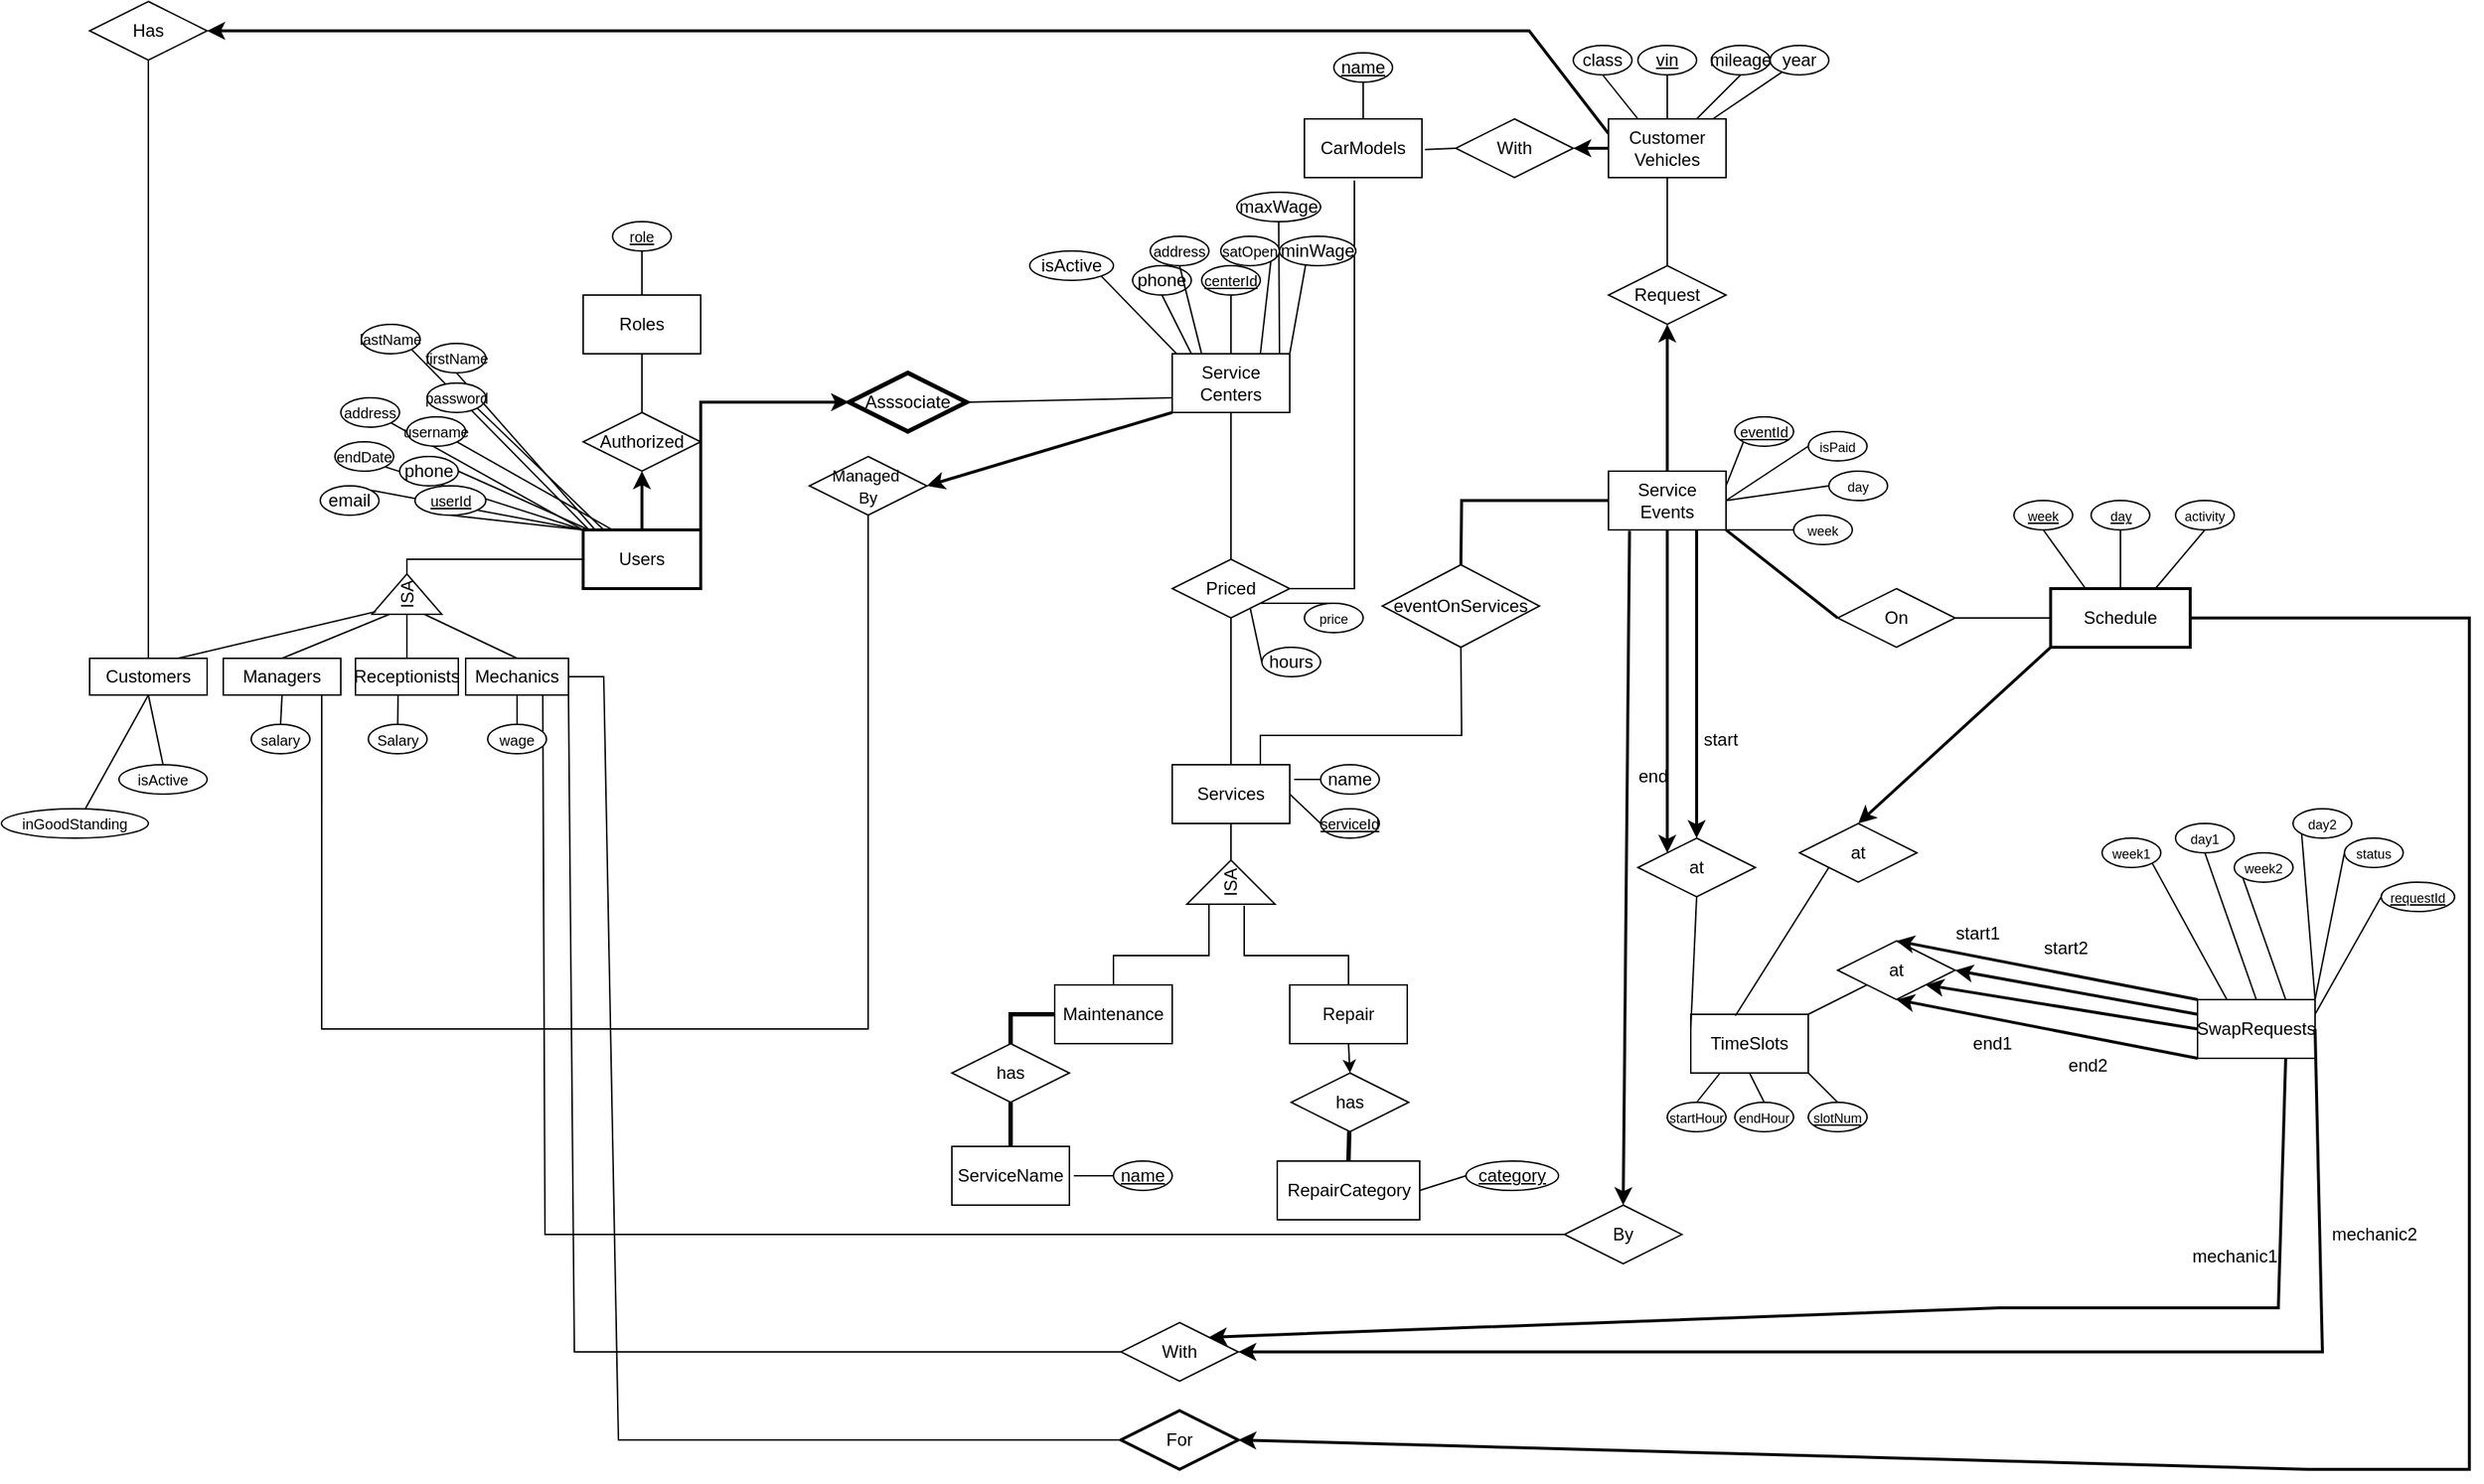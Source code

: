 <mxfile version="20.5.3" type="device"><diagram id="M4LuLAE58DzXY6II9qEA" name="Page-1"><mxGraphModel dx="3238" dy="571" grid="1" gridSize="10" guides="1" tooltips="1" connect="1" arrows="1" fold="1" page="1" pageScale="1" pageWidth="1100" pageHeight="850" math="0" shadow="0"><root><mxCell id="0"/><mxCell id="1" parent="0"/><mxCell id="ZaJthJj_OQu8zm4uIle0-70" value="" style="endArrow=none;html=1;rounded=0;strokeWidth=1;fontSize=10;entryX=1;entryY=1;entryDx=0;entryDy=0;exitX=0;exitY=0;exitDx=0;exitDy=0;" parent="1" source="NS_C3sTZARpDdL-za2_1-1" target="ZaJthJj_OQu8zm4uIle0-56" edge="1"><mxGeometry width="50" height="50" relative="1" as="geometry"><mxPoint x="-784" y="400" as="sourcePoint"/><mxPoint x="-889.858" y="340.071" as="targetPoint"/></mxGeometry></mxCell><mxCell id="ZaJthJj_OQu8zm4uIle0-69" value="" style="endArrow=none;html=1;rounded=0;strokeWidth=1;fontSize=10;entryX=1;entryY=0;entryDx=0;entryDy=0;exitX=0;exitY=0;exitDx=0;exitDy=0;" parent="1" source="NS_C3sTZARpDdL-za2_1-1" target="ZaJthJj_OQu8zm4uIle0-62" edge="1"><mxGeometry width="50" height="50" relative="1" as="geometry"><mxPoint x="-794" y="390" as="sourcePoint"/><mxPoint x="-899.858" y="330.071" as="targetPoint"/></mxGeometry></mxCell><mxCell id="ZaJthJj_OQu8zm4uIle0-71" value="" style="endArrow=none;html=1;rounded=0;strokeWidth=1;fontSize=10;entryX=1;entryY=1;entryDx=0;entryDy=0;exitX=0;exitY=0;exitDx=0;exitDy=0;" parent="1" source="NS_C3sTZARpDdL-za2_1-1" target="ZaJthJj_OQu8zm4uIle0-63" edge="1"><mxGeometry width="50" height="50" relative="1" as="geometry"><mxPoint x="-774" y="410" as="sourcePoint"/><mxPoint x="-879.858" y="350.071" as="targetPoint"/></mxGeometry></mxCell><mxCell id="ZaJthJj_OQu8zm4uIle0-73" value="" style="endArrow=none;html=1;rounded=0;strokeWidth=1;fontSize=10;entryX=0.5;entryY=1;entryDx=0;entryDy=0;exitX=0.113;exitY=0.025;exitDx=0;exitDy=0;exitPerimeter=0;" parent="1" source="NS_C3sTZARpDdL-za2_1-1" target="ZaJthJj_OQu8zm4uIle0-58" edge="1"><mxGeometry width="50" height="50" relative="1" as="geometry"><mxPoint x="-754" y="430" as="sourcePoint"/><mxPoint x="-859.858" y="370.071" as="targetPoint"/></mxGeometry></mxCell><mxCell id="ZaJthJj_OQu8zm4uIle0-74" value="" style="endArrow=none;html=1;rounded=0;strokeWidth=1;fontSize=10;entryX=1;entryY=1;entryDx=0;entryDy=0;" parent="1" target="ZaJthJj_OQu8zm4uIle0-57" edge="1"><mxGeometry width="50" height="50" relative="1" as="geometry"><mxPoint x="-840" y="360" as="sourcePoint"/><mxPoint x="-849.858" y="380.071" as="targetPoint"/></mxGeometry></mxCell><mxCell id="NS_C3sTZARpDdL-za2_1-1" value="Users" style="rounded=0;whiteSpace=wrap;html=1;strokeWidth=2;" parent="1" vertex="1"><mxGeometry x="-844" y="360" width="80" height="40" as="geometry"/></mxCell><mxCell id="NS_C3sTZARpDdL-za2_1-2" value="Roles" style="rounded=0;whiteSpace=wrap;html=1;" parent="1" vertex="1"><mxGeometry x="-844" y="200" width="80" height="40" as="geometry"/></mxCell><mxCell id="NS_C3sTZARpDdL-za2_1-16" value="Authorized" style="rhombus;whiteSpace=wrap;html=1;" parent="1" vertex="1"><mxGeometry x="-844" y="280" width="80" height="40" as="geometry"/></mxCell><mxCell id="NS_C3sTZARpDdL-za2_1-20" value="Services" style="rounded=0;whiteSpace=wrap;html=1;" parent="1" vertex="1"><mxGeometry x="-443" y="520" width="80" height="40" as="geometry"/></mxCell><mxCell id="NS_C3sTZARpDdL-za2_1-21" value="Service&lt;br&gt;Centers" style="rounded=0;whiteSpace=wrap;html=1;" parent="1" vertex="1"><mxGeometry x="-443" y="240" width="80" height="40" as="geometry"/></mxCell><mxCell id="NS_C3sTZARpDdL-za2_1-23" value="Customers" style="rounded=0;whiteSpace=wrap;html=1;strokeWidth=1;" parent="1" vertex="1"><mxGeometry x="-1180" y="447.5" width="80" height="25" as="geometry"/></mxCell><mxCell id="NS_C3sTZARpDdL-za2_1-25" value="CarModels" style="rounded=0;whiteSpace=wrap;html=1;" parent="1" vertex="1"><mxGeometry x="-353" y="80" width="80" height="40" as="geometry"/></mxCell><mxCell id="NS_C3sTZARpDdL-za2_1-26" value="Service&lt;br&gt;Events" style="rounded=0;whiteSpace=wrap;html=1;" parent="1" vertex="1"><mxGeometry x="-146" y="320" width="80" height="40" as="geometry"/></mxCell><mxCell id="NS_C3sTZARpDdL-za2_1-29" value="Maintenance" style="rounded=0;whiteSpace=wrap;html=1;" parent="1" vertex="1"><mxGeometry x="-523" y="670" width="80" height="40" as="geometry"/></mxCell><mxCell id="NS_C3sTZARpDdL-za2_1-30" value="Repair" style="rounded=0;whiteSpace=wrap;html=1;" parent="1" vertex="1"><mxGeometry x="-363" y="670" width="80" height="40" as="geometry"/></mxCell><mxCell id="NS_C3sTZARpDdL-za2_1-32" style="edgeStyle=orthogonalEdgeStyle;rounded=0;orthogonalLoop=1;jettySize=auto;html=1;exitX=0.5;exitY=1;exitDx=0;exitDy=0;" parent="1" source="NS_C3sTZARpDdL-za2_1-16" target="NS_C3sTZARpDdL-za2_1-16" edge="1"><mxGeometry relative="1" as="geometry"/></mxCell><mxCell id="NS_C3sTZARpDdL-za2_1-35" value="Priced" style="rhombus;whiteSpace=wrap;html=1;" parent="1" vertex="1"><mxGeometry x="-443" y="380" width="80" height="40" as="geometry"/></mxCell><mxCell id="NS_C3sTZARpDdL-za2_1-38" value="With" style="rhombus;whiteSpace=wrap;html=1;" parent="1" vertex="1"><mxGeometry x="-250" y="80" width="80" height="40" as="geometry"/></mxCell><mxCell id="NS_C3sTZARpDdL-za2_1-44" value="has" style="rhombus;whiteSpace=wrap;html=1;" parent="1" vertex="1"><mxGeometry x="-593" y="710" width="80" height="40" as="geometry"/></mxCell><mxCell id="NS_C3sTZARpDdL-za2_1-46" value="By" style="rhombus;whiteSpace=wrap;html=1;" parent="1" vertex="1"><mxGeometry x="-176" y="820" width="80" height="40" as="geometry"/></mxCell><mxCell id="NS_C3sTZARpDdL-za2_1-47" value="ISA" style="triangle;whiteSpace=wrap;html=1;rotation=270;" parent="1" vertex="1"><mxGeometry x="-418" y="570" width="30" height="60" as="geometry"/></mxCell><mxCell id="NS_C3sTZARpDdL-za2_1-49" value="" style="endArrow=none;html=1;rounded=0;entryX=0.5;entryY=1;entryDx=0;entryDy=0;exitX=0.5;exitY=0;exitDx=0;exitDy=0;" parent="1" source="NS_C3sTZARpDdL-za2_1-35" target="NS_C3sTZARpDdL-za2_1-21" edge="1"><mxGeometry width="50" height="50" relative="1" as="geometry"><mxPoint x="-303" y="430" as="sourcePoint"/><mxPoint x="-253" y="380" as="targetPoint"/></mxGeometry></mxCell><mxCell id="NS_C3sTZARpDdL-za2_1-50" value="" style="endArrow=none;html=1;rounded=0;exitX=0.5;exitY=0;exitDx=0;exitDy=0;entryX=0.5;entryY=1;entryDx=0;entryDy=0;" parent="1" source="NS_C3sTZARpDdL-za2_1-20" target="NS_C3sTZARpDdL-za2_1-35" edge="1"><mxGeometry width="50" height="50" relative="1" as="geometry"><mxPoint x="-303" y="430" as="sourcePoint"/><mxPoint x="-253" y="380" as="targetPoint"/></mxGeometry></mxCell><mxCell id="NS_C3sTZARpDdL-za2_1-59" value="" style="endArrow=none;html=1;rounded=0;strokeWidth=1;exitX=0.5;exitY=0;exitDx=0;exitDy=0;entryX=0;entryY=0.25;entryDx=0;entryDy=0;" parent="1" source="NS_C3sTZARpDdL-za2_1-29" target="NS_C3sTZARpDdL-za2_1-47" edge="1"><mxGeometry width="50" height="50" relative="1" as="geometry"><mxPoint x="-303" y="430" as="sourcePoint"/><mxPoint x="-483" y="610" as="targetPoint"/><Array as="points"><mxPoint x="-483" y="650"/><mxPoint x="-418" y="650"/></Array></mxGeometry></mxCell><mxCell id="NS_C3sTZARpDdL-za2_1-61" value="" style="endArrow=none;html=1;rounded=0;strokeWidth=1;jumpSize=6;entryX=-0.033;entryY=0.65;entryDx=0;entryDy=0;entryPerimeter=0;exitX=0.5;exitY=0;exitDx=0;exitDy=0;" parent="1" source="NS_C3sTZARpDdL-za2_1-30" target="NS_C3sTZARpDdL-za2_1-47" edge="1"><mxGeometry width="50" height="50" relative="1" as="geometry"><mxPoint x="-323" y="630" as="sourcePoint"/><mxPoint x="-253" y="380" as="targetPoint"/><Array as="points"><mxPoint x="-323" y="650"/><mxPoint x="-394" y="650"/></Array></mxGeometry></mxCell><mxCell id="NS_C3sTZARpDdL-za2_1-62" value="" style="endArrow=none;html=1;rounded=0;strokeWidth=1;jumpSize=6;exitX=1;exitY=0.5;exitDx=0;exitDy=0;entryX=0.5;entryY=1;entryDx=0;entryDy=0;" parent="1" source="NS_C3sTZARpDdL-za2_1-47" target="NS_C3sTZARpDdL-za2_1-20" edge="1"><mxGeometry width="50" height="50" relative="1" as="geometry"><mxPoint x="-303" y="430" as="sourcePoint"/><mxPoint x="-253" y="380" as="targetPoint"/></mxGeometry></mxCell><mxCell id="NS_C3sTZARpDdL-za2_1-64" value="" style="endArrow=none;html=1;rounded=0;strokeWidth=3;jumpSize=6;exitX=0;exitY=0.5;exitDx=0;exitDy=0;entryX=0.5;entryY=0;entryDx=0;entryDy=0;" parent="1" source="NS_C3sTZARpDdL-za2_1-29" target="NS_C3sTZARpDdL-za2_1-44" edge="1"><mxGeometry width="50" height="50" relative="1" as="geometry"><mxPoint x="-303" y="430" as="sourcePoint"/><mxPoint x="-253" y="380" as="targetPoint"/><Array as="points"><mxPoint x="-553" y="690"/></Array></mxGeometry></mxCell><mxCell id="NS_C3sTZARpDdL-za2_1-71" value="" style="endArrow=classic;html=1;rounded=0;strokeWidth=2;jumpSize=6;exitX=0.5;exitY=0;exitDx=0;exitDy=0;entryX=0.5;entryY=1;entryDx=0;entryDy=0;" parent="1" source="NS_C3sTZARpDdL-za2_1-1" target="NS_C3sTZARpDdL-za2_1-16" edge="1"><mxGeometry width="50" height="50" relative="1" as="geometry"><mxPoint x="-464" y="430" as="sourcePoint"/><mxPoint x="-414" y="380" as="targetPoint"/></mxGeometry></mxCell><mxCell id="NS_C3sTZARpDdL-za2_1-72" value="" style="endArrow=none;html=1;rounded=0;strokeWidth=1;jumpSize=6;exitX=0.5;exitY=1;exitDx=0;exitDy=0;entryX=0.5;entryY=0;entryDx=0;entryDy=0;" parent="1" source="NS_C3sTZARpDdL-za2_1-2" target="NS_C3sTZARpDdL-za2_1-16" edge="1"><mxGeometry width="50" height="50" relative="1" as="geometry"><mxPoint x="-464" y="430" as="sourcePoint"/><mxPoint x="-804" y="270" as="targetPoint"/></mxGeometry></mxCell><mxCell id="NS_C3sTZARpDdL-za2_1-81" value="" style="endArrow=classic;html=1;rounded=0;strokeWidth=2;jumpSize=6;entryX=0.5;entryY=0;entryDx=0;entryDy=0;exitX=0.179;exitY=1.017;exitDx=0;exitDy=0;exitPerimeter=0;" parent="1" source="NS_C3sTZARpDdL-za2_1-26" target="NS_C3sTZARpDdL-za2_1-46" edge="1"><mxGeometry width="50" height="50" relative="1" as="geometry"><mxPoint x="-366" y="430" as="sourcePoint"/><mxPoint x="-316" y="380" as="targetPoint"/></mxGeometry></mxCell><mxCell id="NS_C3sTZARpDdL-za2_1-82" value="" style="endArrow=none;html=1;rounded=0;strokeWidth=1;jumpSize=6;exitX=0.75;exitY=1;exitDx=0;exitDy=0;entryX=0;entryY=0.5;entryDx=0;entryDy=0;" parent="1" source="ke7LvBn23o25pymCS6ai-4" target="NS_C3sTZARpDdL-za2_1-46" edge="1"><mxGeometry width="50" height="50" relative="1" as="geometry"><mxPoint x="-303" y="430" as="sourcePoint"/><mxPoint x="-253" y="380" as="targetPoint"/><Array as="points"><mxPoint x="-870" y="840"/></Array></mxGeometry></mxCell><mxCell id="9iVutgQC-W-jWnxsfeWq-9" value="" style="endArrow=none;html=1;rounded=0;fontSize=10;entryX=0.425;entryY=1.05;entryDx=0;entryDy=0;entryPerimeter=0;exitX=1;exitY=0.5;exitDx=0;exitDy=0;" parent="1" source="NS_C3sTZARpDdL-za2_1-35" target="NS_C3sTZARpDdL-za2_1-25" edge="1"><mxGeometry width="50" height="50" relative="1" as="geometry"><mxPoint x="-343" y="200" as="sourcePoint"/><mxPoint x="-293" y="150" as="targetPoint"/><Array as="points"><mxPoint x="-319" y="400"/></Array></mxGeometry></mxCell><mxCell id="lXs37xbfJojlddwi2eKg-1" value="Managers" style="rounded=0;whiteSpace=wrap;html=1;" parent="1" vertex="1"><mxGeometry x="-1089" y="447.5" width="80" height="25" as="geometry"/></mxCell><mxCell id="lXs37xbfJojlddwi2eKg-2" value="Receptionists" style="rounded=0;whiteSpace=wrap;html=1;" parent="1" vertex="1"><mxGeometry x="-999" y="447.5" width="70" height="25" as="geometry"/></mxCell><mxCell id="lXs37xbfJojlddwi2eKg-5" value="ISA" style="triangle;whiteSpace=wrap;html=1;rotation=270;" parent="1" vertex="1"><mxGeometry x="-977.75" y="380" width="27.5" height="47.5" as="geometry"/></mxCell><mxCell id="lXs37xbfJojlddwi2eKg-17" value="" style="endArrow=none;html=1;rounded=0;exitX=0.5;exitY=0;exitDx=0;exitDy=0;entryX=0;entryY=0.25;entryDx=0;entryDy=0;" parent="1" source="lXs37xbfJojlddwi2eKg-1" target="lXs37xbfJojlddwi2eKg-5" edge="1"><mxGeometry width="50" height="50" relative="1" as="geometry"><mxPoint x="-374" y="470" as="sourcePoint"/><mxPoint x="-970" y="420" as="targetPoint"/></mxGeometry></mxCell><mxCell id="lXs37xbfJojlddwi2eKg-18" value="" style="endArrow=none;html=1;rounded=0;exitX=0.5;exitY=0;exitDx=0;exitDy=0;entryX=0;entryY=0.5;entryDx=0;entryDy=0;" parent="1" source="lXs37xbfJojlddwi2eKg-2" target="lXs37xbfJojlddwi2eKg-5" edge="1"><mxGeometry width="50" height="50" relative="1" as="geometry"><mxPoint x="-374" y="470" as="sourcePoint"/><mxPoint x="-324" y="420" as="targetPoint"/></mxGeometry></mxCell><mxCell id="lXs37xbfJojlddwi2eKg-20" value="Asssociate" style="rhombus;whiteSpace=wrap;html=1;strokeWidth=3;" parent="1" vertex="1"><mxGeometry x="-663" y="253" width="80" height="40" as="geometry"/></mxCell><mxCell id="lXs37xbfJojlddwi2eKg-21" value="" style="endArrow=classic;html=1;rounded=0;exitX=1;exitY=0.25;exitDx=0;exitDy=0;entryX=0;entryY=0.5;entryDx=0;entryDy=0;strokeWidth=2;" parent="1" source="NS_C3sTZARpDdL-za2_1-1" target="lXs37xbfJojlddwi2eKg-20" edge="1"><mxGeometry width="50" height="50" relative="1" as="geometry"><mxPoint x="-435" y="490" as="sourcePoint"/><mxPoint x="-735" y="273" as="targetPoint"/><Array as="points"><mxPoint x="-764" y="273"/></Array></mxGeometry></mxCell><mxCell id="lXs37xbfJojlddwi2eKg-22" value="" style="endArrow=none;html=1;rounded=0;exitX=1;exitY=0.5;exitDx=0;exitDy=0;entryX=0;entryY=0.75;entryDx=0;entryDy=0;" parent="1" source="lXs37xbfJojlddwi2eKg-20" target="NS_C3sTZARpDdL-za2_1-21" edge="1"><mxGeometry width="50" height="50" relative="1" as="geometry"><mxPoint x="-363" y="490" as="sourcePoint"/><mxPoint x="-313" y="440" as="targetPoint"/></mxGeometry></mxCell><mxCell id="lXs37xbfJojlddwi2eKg-28" value="&lt;font style=&quot;font-size: 11px;&quot;&gt;Managed&amp;nbsp;&lt;br&gt;By&lt;/font&gt;" style="rhombus;whiteSpace=wrap;html=1;" parent="1" vertex="1"><mxGeometry x="-690" y="310" width="80" height="40" as="geometry"/></mxCell><mxCell id="lXs37xbfJojlddwi2eKg-29" value="" style="endArrow=classic;html=1;rounded=0;strokeWidth=2;exitX=0;exitY=1;exitDx=0;exitDy=0;entryX=1;entryY=0.5;entryDx=0;entryDy=0;" parent="1" source="NS_C3sTZARpDdL-za2_1-21" target="lXs37xbfJojlddwi2eKg-28" edge="1"><mxGeometry width="50" height="50" relative="1" as="geometry"><mxPoint x="-363" y="490" as="sourcePoint"/><mxPoint x="-313" y="440" as="targetPoint"/></mxGeometry></mxCell><mxCell id="lXs37xbfJojlddwi2eKg-32" value="&lt;font style=&quot;font-size: 10px;&quot;&gt;&lt;u&gt;centerId&lt;/u&gt;&lt;/font&gt;" style="ellipse;whiteSpace=wrap;html=1;" parent="1" vertex="1"><mxGeometry x="-423" y="180" width="40" height="20" as="geometry"/></mxCell><mxCell id="lXs37xbfJojlddwi2eKg-37" value="&lt;font style=&quot;font-size: 10px;&quot;&gt;Salary&lt;/font&gt;" style="ellipse;whiteSpace=wrap;html=1;" parent="1" vertex="1"><mxGeometry x="-990.25" y="492.5" width="40" height="20" as="geometry"/></mxCell><mxCell id="lXs37xbfJojlddwi2eKg-41" value="&lt;font style=&quot;font-size: 9px;&quot;&gt;isPaid&lt;/font&gt;" style="ellipse;whiteSpace=wrap;html=1;" parent="1" vertex="1"><mxGeometry x="-10" y="293" width="40" height="20" as="geometry"/></mxCell><mxCell id="lXs37xbfJojlddwi2eKg-42" value="&lt;font style=&quot;font-size: 9px;&quot;&gt;week&lt;/font&gt;" style="ellipse;whiteSpace=wrap;html=1;" parent="1" vertex="1"><mxGeometry x="-20" y="350" width="40" height="20" as="geometry"/></mxCell><mxCell id="lXs37xbfJojlddwi2eKg-50" value="&lt;span style=&quot;line-height: 115%; font-family: Arial, sans-serif; font-size: 10px;&quot; lang=&quot;EN&quot;&gt;&lt;u&gt;serviceId&lt;/u&gt;&lt;/span&gt;" style="ellipse;whiteSpace=wrap;html=1;" parent="1" vertex="1"><mxGeometry x="-342" y="550" width="40" height="20" as="geometry"/></mxCell><mxCell id="lXs37xbfJojlddwi2eKg-55" value="&lt;font style=&quot;font-size: 10px;&quot;&gt;salary&lt;/font&gt;" style="ellipse;whiteSpace=wrap;html=1;" parent="1" vertex="1"><mxGeometry x="-1070" y="492.5" width="40" height="20" as="geometry"/></mxCell><mxCell id="lXs37xbfJojlddwi2eKg-58" value="&lt;font style=&quot;font-size: 10px;&quot;&gt;&lt;u&gt;role&lt;/u&gt;&lt;/font&gt;" style="ellipse;whiteSpace=wrap;html=1;" parent="1" vertex="1"><mxGeometry x="-824" y="150" width="40" height="20" as="geometry"/></mxCell><mxCell id="lXs37xbfJojlddwi2eKg-68" value="&lt;u&gt;&lt;font style=&quot;font-size: 10px;&quot;&gt;userId&lt;/font&gt;&lt;/u&gt;" style="ellipse;whiteSpace=wrap;html=1;" parent="1" vertex="1"><mxGeometry x="-958.5" y="330" width="48.25" height="20" as="geometry"/></mxCell><mxCell id="lXs37xbfJojlddwi2eKg-72" value="" style="endArrow=none;html=1;rounded=0;strokeWidth=1;fontSize=7;exitX=1;exitY=0.5;exitDx=0;exitDy=0;entryX=0;entryY=0.5;entryDx=0;entryDy=0;" parent="1" source="lXs37xbfJojlddwi2eKg-5" target="NS_C3sTZARpDdL-za2_1-1" edge="1"><mxGeometry width="50" height="50" relative="1" as="geometry"><mxPoint x="-425" y="490" as="sourcePoint"/><mxPoint x="-375" y="440" as="targetPoint"/><Array as="points"><mxPoint x="-964" y="380"/></Array></mxGeometry></mxCell><mxCell id="lXs37xbfJojlddwi2eKg-78" value="&lt;font style=&quot;font-size: 12px;&quot;&gt;&lt;u&gt;vin&lt;/u&gt;&lt;/font&gt;" style="ellipse;whiteSpace=wrap;html=1;" parent="1" vertex="1"><mxGeometry x="-126" y="30" width="40" height="20" as="geometry"/></mxCell><mxCell id="lXs37xbfJojlddwi2eKg-79" value="" style="endArrow=none;html=1;rounded=0;strokeWidth=1;fontSize=10;entryX=1.007;entryY=0.068;entryDx=0;entryDy=0;entryPerimeter=0;exitX=0;exitY=0.5;exitDx=0;exitDy=0;" parent="1" source="NS_C3sTZARpDdL-za2_1-38" edge="1"><mxGeometry width="50" height="50" relative="1" as="geometry"><mxPoint x="-353" y="490" as="sourcePoint"/><mxPoint x="-270.9" y="100.9" as="targetPoint"/></mxGeometry></mxCell><mxCell id="mFk9Ia8Fhz5Q3TwfZXTn-3" value="&lt;font style=&quot;font-size: 9px;&quot;&gt;price&lt;/font&gt;" style="ellipse;whiteSpace=wrap;html=1;" parent="1" vertex="1"><mxGeometry x="-353" y="410" width="40" height="20" as="geometry"/></mxCell><mxCell id="mFk9Ia8Fhz5Q3TwfZXTn-12" value="" style="endArrow=none;html=1;rounded=0;strokeWidth=1;fontSize=12;entryX=0.5;entryY=1;entryDx=0;entryDy=0;exitX=0.838;exitY=1.02;exitDx=0;exitDy=0;exitPerimeter=0;" parent="1" source="lXs37xbfJojlddwi2eKg-1" target="lXs37xbfJojlddwi2eKg-28" edge="1"><mxGeometry width="50" height="50" relative="1" as="geometry"><mxPoint x="-325" y="500" as="sourcePoint"/><mxPoint x="-735" y="320" as="targetPoint"/><Array as="points"><mxPoint x="-1022" y="700"/><mxPoint x="-650" y="700"/></Array></mxGeometry></mxCell><mxCell id="PSDzD6gjWqm_mUFOen2--2" value="maxWage" style="ellipse;whiteSpace=wrap;html=1;" parent="1" vertex="1"><mxGeometry x="-399" y="130" width="57" height="20" as="geometry"/></mxCell><mxCell id="PSDzD6gjWqm_mUFOen2--3" value="minWage" style="ellipse;whiteSpace=wrap;html=1;" parent="1" vertex="1"><mxGeometry x="-370" y="160" width="52" height="20" as="geometry"/></mxCell><mxCell id="UdIn4enkOplqCkVmDbpI-14" value="eventOnServices" style="rhombus;whiteSpace=wrap;html=1;" parent="1" vertex="1"><mxGeometry x="-300" y="383.75" width="107" height="56.25" as="geometry"/></mxCell><mxCell id="UdIn4enkOplqCkVmDbpI-16" value="" style="endArrow=none;html=1;rounded=0;strokeWidth=2;fontSize=12;exitX=0.5;exitY=0;exitDx=0;exitDy=0;entryX=0;entryY=0.5;entryDx=0;entryDy=0;" parent="1" source="UdIn4enkOplqCkVmDbpI-14" target="NS_C3sTZARpDdL-za2_1-26" edge="1"><mxGeometry width="50" height="50" relative="1" as="geometry"><mxPoint x="-190" y="380" as="sourcePoint"/><mxPoint x="-150" y="340" as="targetPoint"/><Array as="points"><mxPoint x="-246" y="340"/></Array></mxGeometry></mxCell><mxCell id="UdIn4enkOplqCkVmDbpI-17" value="&lt;font style=&quot;font-size: 10px;&quot;&gt;username&lt;/font&gt;" style="ellipse;whiteSpace=wrap;html=1;" parent="1" vertex="1"><mxGeometry x="-964" y="283" width="40" height="20" as="geometry"/></mxCell><mxCell id="ZaJthJj_OQu8zm4uIle0-1" value="" style="endArrow=none;html=1;rounded=0;exitX=1;exitY=0.5;exitDx=0;exitDy=0;entryX=0;entryY=0.5;entryDx=0;entryDy=0;" parent="1" source="NS_C3sTZARpDdL-za2_1-20" target="lXs37xbfJojlddwi2eKg-50" edge="1"><mxGeometry width="50" height="50" relative="1" as="geometry"><mxPoint x="-350" y="470" as="sourcePoint"/><mxPoint x="-300" y="420" as="targetPoint"/></mxGeometry></mxCell><mxCell id="ZaJthJj_OQu8zm4uIle0-7" value="" style="endArrow=none;html=1;rounded=0;entryX=0.5;entryY=1;entryDx=0;entryDy=0;exitX=0.5;exitY=0;exitDx=0;exitDy=0;" parent="1" source="ZaJthJj_OQu8zm4uIle0-51" target="lXs37xbfJojlddwi2eKg-78" edge="1"><mxGeometry width="50" height="50" relative="1" as="geometry"><mxPoint x="-350" y="470" as="sourcePoint"/><mxPoint x="-300" y="420" as="targetPoint"/></mxGeometry></mxCell><mxCell id="ZaJthJj_OQu8zm4uIle0-9" value="" style="endArrow=none;html=1;rounded=0;entryX=0.344;entryY=0.95;entryDx=0;entryDy=0;entryPerimeter=0;exitX=1;exitY=0;exitDx=0;exitDy=0;" parent="1" source="NS_C3sTZARpDdL-za2_1-21" target="PSDzD6gjWqm_mUFOen2--3" edge="1"><mxGeometry width="50" height="50" relative="1" as="geometry"><mxPoint x="-858.25" y="85" as="sourcePoint"/><mxPoint x="-860" y="60" as="targetPoint"/></mxGeometry></mxCell><mxCell id="ZaJthJj_OQu8zm4uIle0-10" value="" style="endArrow=none;html=1;rounded=0;entryX=0.5;entryY=1;entryDx=0;entryDy=0;exitX=0.913;exitY=0;exitDx=0;exitDy=0;exitPerimeter=0;" parent="1" source="NS_C3sTZARpDdL-za2_1-21" target="PSDzD6gjWqm_mUFOen2--2" edge="1"><mxGeometry width="50" height="50" relative="1" as="geometry"><mxPoint x="-828.01" y="85" as="sourcePoint"/><mxPoint x="-770" y="50" as="targetPoint"/></mxGeometry></mxCell><mxCell id="ZaJthJj_OQu8zm4uIle0-11" value="" style="endArrow=none;html=1;rounded=0;entryX=0.5;entryY=1;entryDx=0;entryDy=0;exitX=0.5;exitY=0;exitDx=0;exitDy=0;" parent="1" source="NS_C3sTZARpDdL-za2_1-2" target="lXs37xbfJojlddwi2eKg-58" edge="1"><mxGeometry width="50" height="50" relative="1" as="geometry"><mxPoint x="-422" y="470" as="sourcePoint"/><mxPoint x="-372" y="420" as="targetPoint"/></mxGeometry></mxCell><mxCell id="ZaJthJj_OQu8zm4uIle0-16" value="" style="endArrow=none;html=1;rounded=0;fontSize=10;entryX=0.5;entryY=1;entryDx=0;entryDy=0;exitX=0;exitY=0;exitDx=0;exitDy=0;" parent="1" source="NS_C3sTZARpDdL-za2_1-1" target="lXs37xbfJojlddwi2eKg-68" edge="1"><mxGeometry width="50" height="50" relative="1" as="geometry"><mxPoint x="-932" y="380" as="sourcePoint"/><mxPoint x="-882" y="330" as="targetPoint"/></mxGeometry></mxCell><mxCell id="ZaJthJj_OQu8zm4uIle0-17" value="" style="endArrow=none;html=1;rounded=0;fontSize=10;entryX=0.5;entryY=1;entryDx=0;entryDy=0;exitX=0.5;exitY=0;exitDx=0;exitDy=0;" parent="1" source="lXs37xbfJojlddwi2eKg-55" target="lXs37xbfJojlddwi2eKg-1" edge="1"><mxGeometry width="50" height="50" relative="1" as="geometry"><mxPoint x="-422" y="470" as="sourcePoint"/><mxPoint x="-372" y="420" as="targetPoint"/></mxGeometry></mxCell><mxCell id="ZaJthJj_OQu8zm4uIle0-18" value="" style="endArrow=none;html=1;rounded=0;fontSize=10;entryX=0.414;entryY=1.02;entryDx=0;entryDy=0;entryPerimeter=0;exitX=0.5;exitY=0;exitDx=0;exitDy=0;" parent="1" source="lXs37xbfJojlddwi2eKg-37" target="lXs37xbfJojlddwi2eKg-2" edge="1"><mxGeometry width="50" height="50" relative="1" as="geometry"><mxPoint x="-942" y="530" as="sourcePoint"/><mxPoint x="-892" y="480" as="targetPoint"/></mxGeometry></mxCell><mxCell id="ZaJthJj_OQu8zm4uIle0-38" value="hours" style="ellipse;whiteSpace=wrap;html=1;" parent="1" vertex="1"><mxGeometry x="-382" y="440" width="40" height="20" as="geometry"/></mxCell><mxCell id="ZaJthJj_OQu8zm4uIle0-39" value="name" style="ellipse;whiteSpace=wrap;html=1;" parent="1" vertex="1"><mxGeometry x="-342" y="520" width="40" height="20" as="geometry"/></mxCell><mxCell id="ZaJthJj_OQu8zm4uIle0-41" value="&lt;font style=&quot;font-size: 10px;&quot;&gt;&lt;u&gt;eventId&lt;/u&gt;&lt;/font&gt;" style="ellipse;whiteSpace=wrap;html=1;" parent="1" vertex="1"><mxGeometry x="-60" y="283" width="40" height="20" as="geometry"/></mxCell><mxCell id="ZaJthJj_OQu8zm4uIle0-42" value="" style="endArrow=none;html=1;rounded=0;strokeWidth=1;fontSize=10;entryX=0;entryY=1;entryDx=0;entryDy=0;exitX=1;exitY=0.25;exitDx=0;exitDy=0;" parent="1" source="NS_C3sTZARpDdL-za2_1-26" target="ZaJthJj_OQu8zm4uIle0-41" edge="1"><mxGeometry width="50" height="50" relative="1" as="geometry"><mxPoint x="-350" y="480" as="sourcePoint"/><mxPoint x="-300" y="430" as="targetPoint"/></mxGeometry></mxCell><mxCell id="ZaJthJj_OQu8zm4uIle0-43" value="" style="endArrow=none;html=1;rounded=0;strokeWidth=1;fontSize=10;entryX=0;entryY=0.5;entryDx=0;entryDy=0;exitX=1;exitY=0.5;exitDx=0;exitDy=0;" parent="1" source="NS_C3sTZARpDdL-za2_1-26" target="lXs37xbfJojlddwi2eKg-41" edge="1"><mxGeometry width="50" height="50" relative="1" as="geometry"><mxPoint x="-350" y="480" as="sourcePoint"/><mxPoint x="-300" y="430" as="targetPoint"/></mxGeometry></mxCell><mxCell id="ZaJthJj_OQu8zm4uIle0-44" value="" style="endArrow=none;html=1;rounded=0;strokeWidth=1;fontSize=10;entryX=0;entryY=0.5;entryDx=0;entryDy=0;exitX=1;exitY=1;exitDx=0;exitDy=0;" parent="1" source="NS_C3sTZARpDdL-za2_1-26" target="lXs37xbfJojlddwi2eKg-42" edge="1"><mxGeometry width="50" height="50" relative="1" as="geometry"><mxPoint x="-350" y="480" as="sourcePoint"/><mxPoint x="-300" y="430" as="targetPoint"/></mxGeometry></mxCell><mxCell id="ZaJthJj_OQu8zm4uIle0-47" value="" style="endArrow=none;html=1;rounded=0;strokeWidth=1;fontSize=10;exitX=0.5;exitY=0;exitDx=0;exitDy=0;entryX=1;entryY=1;entryDx=0;entryDy=0;" parent="1" source="mFk9Ia8Fhz5Q3TwfZXTn-3" target="NS_C3sTZARpDdL-za2_1-35" edge="1"><mxGeometry width="50" height="50" relative="1" as="geometry"><mxPoint x="-350" y="480" as="sourcePoint"/><mxPoint x="-300" y="430" as="targetPoint"/></mxGeometry></mxCell><mxCell id="ZaJthJj_OQu8zm4uIle0-48" value="" style="endArrow=none;html=1;rounded=0;strokeWidth=1;fontSize=10;exitX=0.5;exitY=0;exitDx=0;exitDy=0;" parent="1" source="NS_C3sTZARpDdL-za2_1-21" edge="1"><mxGeometry width="50" height="50" relative="1" as="geometry"><mxPoint x="-403" y="230" as="sourcePoint"/><mxPoint x="-403" y="200" as="targetPoint"/></mxGeometry></mxCell><mxCell id="ZaJthJj_OQu8zm4uIle0-49" value="" style="endArrow=none;html=1;rounded=0;strokeWidth=1;fontSize=10;entryX=0;entryY=0.5;entryDx=0;entryDy=0;" parent="1" target="ZaJthJj_OQu8zm4uIle0-39" edge="1"><mxGeometry width="50" height="50" relative="1" as="geometry"><mxPoint x="-360" y="530" as="sourcePoint"/><mxPoint x="-330" y="500" as="targetPoint"/></mxGeometry></mxCell><mxCell id="ZaJthJj_OQu8zm4uIle0-50" value="" style="endArrow=none;html=1;rounded=0;strokeWidth=1;fontSize=10;exitX=0.663;exitY=0.825;exitDx=0;exitDy=0;entryX=0;entryY=0.5;entryDx=0;entryDy=0;exitPerimeter=0;" parent="1" source="NS_C3sTZARpDdL-za2_1-35" target="ZaJthJj_OQu8zm4uIle0-38" edge="1"><mxGeometry width="50" height="50" relative="1" as="geometry"><mxPoint x="-350" y="480" as="sourcePoint"/><mxPoint x="-300" y="430" as="targetPoint"/></mxGeometry></mxCell><mxCell id="ZaJthJj_OQu8zm4uIle0-51" value="Customer&lt;br&gt;Vehicles" style="rounded=0;whiteSpace=wrap;html=1;" parent="1" vertex="1"><mxGeometry x="-146" y="80" width="80" height="40" as="geometry"/></mxCell><mxCell id="ZaJthJj_OQu8zm4uIle0-52" value="" style="endArrow=classic;html=1;rounded=0;strokeWidth=2;fontSize=10;entryX=1;entryY=0.5;entryDx=0;entryDy=0;exitX=0;exitY=0.5;exitDx=0;exitDy=0;" parent="1" source="ZaJthJj_OQu8zm4uIle0-51" target="NS_C3sTZARpDdL-za2_1-38" edge="1"><mxGeometry width="50" height="50" relative="1" as="geometry"><mxPoint x="-350" y="470" as="sourcePoint"/><mxPoint x="-300" y="420" as="targetPoint"/></mxGeometry></mxCell><mxCell id="ZaJthJj_OQu8zm4uIle0-53" value="Has" style="rhombus;whiteSpace=wrap;html=1;" parent="1" vertex="1"><mxGeometry x="-1180" width="80" height="40" as="geometry"/></mxCell><mxCell id="ZaJthJj_OQu8zm4uIle0-55" value="" style="endArrow=classic;html=1;rounded=0;strokeWidth=2;fontSize=10;entryX=1;entryY=0.5;entryDx=0;entryDy=0;exitX=0;exitY=0.25;exitDx=0;exitDy=0;" parent="1" source="ZaJthJj_OQu8zm4uIle0-51" target="ZaJthJj_OQu8zm4uIle0-53" edge="1"><mxGeometry width="50" height="50" relative="1" as="geometry"><mxPoint x="-350" y="470" as="sourcePoint"/><mxPoint x="-300" y="420" as="targetPoint"/><Array as="points"><mxPoint x="-200" y="20"/></Array></mxGeometry></mxCell><mxCell id="ZaJthJj_OQu8zm4uIle0-56" value="&lt;font style=&quot;font-size: 10px;&quot;&gt;endDate&lt;/font&gt;" style="ellipse;whiteSpace=wrap;html=1;" parent="1" vertex="1"><mxGeometry x="-1013" y="300" width="40" height="20" as="geometry"/></mxCell><mxCell id="ZaJthJj_OQu8zm4uIle0-57" value="&lt;font style=&quot;font-size: 10px;&quot;&gt;lastName&lt;/font&gt;" style="ellipse;whiteSpace=wrap;html=1;" parent="1" vertex="1"><mxGeometry x="-995" y="220" width="40" height="20" as="geometry"/></mxCell><mxCell id="ZaJthJj_OQu8zm4uIle0-58" value="&lt;font style=&quot;font-size: 10px;&quot;&gt;firstName&lt;/font&gt;" style="ellipse;whiteSpace=wrap;html=1;" parent="1" vertex="1"><mxGeometry x="-950.25" y="233" width="40" height="20" as="geometry"/></mxCell><mxCell id="ZaJthJj_OQu8zm4uIle0-59" value="&lt;font style=&quot;font-size: 10px;&quot;&gt;password&lt;/font&gt;" style="ellipse;whiteSpace=wrap;html=1;" parent="1" vertex="1"><mxGeometry x="-950.25" y="260" width="40" height="20" as="geometry"/></mxCell><mxCell id="ZaJthJj_OQu8zm4uIle0-61" value="phone" style="ellipse;whiteSpace=wrap;html=1;" parent="1" vertex="1"><mxGeometry x="-969" y="310" width="40" height="20" as="geometry"/></mxCell><mxCell id="ZaJthJj_OQu8zm4uIle0-62" value="email" style="ellipse;whiteSpace=wrap;html=1;" parent="1" vertex="1"><mxGeometry x="-1023" y="330" width="40" height="20" as="geometry"/></mxCell><mxCell id="ZaJthJj_OQu8zm4uIle0-63" value="&lt;font style=&quot;font-size: 10px;&quot;&gt;address&lt;/font&gt;" style="ellipse;whiteSpace=wrap;html=1;" parent="1" vertex="1"><mxGeometry x="-1009" y="270" width="40" height="20" as="geometry"/></mxCell><mxCell id="ZaJthJj_OQu8zm4uIle0-65" value="" style="endArrow=none;html=1;rounded=0;strokeWidth=1;fontSize=10;entryX=1;entryY=1;entryDx=0;entryDy=0;exitX=0.25;exitY=0;exitDx=0;exitDy=0;" parent="1" source="NS_C3sTZARpDdL-za2_1-1" target="UdIn4enkOplqCkVmDbpI-17" edge="1"><mxGeometry width="50" height="50" relative="1" as="geometry"><mxPoint x="-350" y="470" as="sourcePoint"/><mxPoint x="-300" y="420" as="targetPoint"/></mxGeometry></mxCell><mxCell id="ZaJthJj_OQu8zm4uIle0-67" value="" style="endArrow=none;html=1;rounded=0;strokeWidth=1;fontSize=10;entryX=1;entryY=1;entryDx=0;entryDy=0;" parent="1" target="ZaJthJj_OQu8zm4uIle0-59" edge="1"><mxGeometry width="50" height="50" relative="1" as="geometry"><mxPoint x="-830" y="360" as="sourcePoint"/><mxPoint x="-919.858" y="310.071" as="targetPoint"/></mxGeometry></mxCell><mxCell id="ZaJthJj_OQu8zm4uIle0-68" value="" style="endArrow=none;html=1;rounded=0;strokeWidth=1;fontSize=10;entryX=1;entryY=0.5;entryDx=0;entryDy=0;" parent="1" target="ZaJthJj_OQu8zm4uIle0-61" edge="1"><mxGeometry width="50" height="50" relative="1" as="geometry"><mxPoint x="-840" y="360" as="sourcePoint"/><mxPoint x="-909.858" y="320.071" as="targetPoint"/></mxGeometry></mxCell><mxCell id="ZaJthJj_OQu8zm4uIle0-75" value="&lt;u&gt;name&lt;/u&gt;" style="ellipse;whiteSpace=wrap;html=1;strokeColor=default;" parent="1" vertex="1"><mxGeometry x="-333" y="35" width="40" height="20" as="geometry"/></mxCell><mxCell id="ZaJthJj_OQu8zm4uIle0-76" value="&lt;font style=&quot;font-size: 10px;&quot;&gt;satOpen&lt;/font&gt;" style="ellipse;whiteSpace=wrap;html=1;" parent="1" vertex="1"><mxGeometry x="-410" y="160" width="40" height="20" as="geometry"/></mxCell><mxCell id="ZaJthJj_OQu8zm4uIle0-77" value="phone" style="ellipse;whiteSpace=wrap;html=1;" parent="1" vertex="1"><mxGeometry x="-470" y="180" width="40" height="20" as="geometry"/></mxCell><mxCell id="ZaJthJj_OQu8zm4uIle0-78" value="&lt;font style=&quot;font-size: 10px;&quot;&gt;address&lt;/font&gt;" style="ellipse;whiteSpace=wrap;html=1;" parent="1" vertex="1"><mxGeometry x="-458" y="160" width="40" height="20" as="geometry"/></mxCell><mxCell id="ZaJthJj_OQu8zm4uIle0-81" value="" style="endArrow=none;html=1;rounded=0;strokeWidth=1;fontSize=10;entryX=1;entryY=1;entryDx=0;entryDy=0;exitX=0.75;exitY=0;exitDx=0;exitDy=0;" parent="1" source="NS_C3sTZARpDdL-za2_1-21" target="ZaJthJj_OQu8zm4uIle0-76" edge="1"><mxGeometry width="50" height="50" relative="1" as="geometry"><mxPoint x="-350" y="470" as="sourcePoint"/><mxPoint x="-300" y="420" as="targetPoint"/></mxGeometry></mxCell><mxCell id="ZaJthJj_OQu8zm4uIle0-82" value="" style="endArrow=none;html=1;rounded=0;strokeWidth=1;fontSize=10;entryX=0.5;entryY=1;entryDx=0;entryDy=0;exitX=0.25;exitY=0;exitDx=0;exitDy=0;" parent="1" source="NS_C3sTZARpDdL-za2_1-21" target="ZaJthJj_OQu8zm4uIle0-78" edge="1"><mxGeometry width="50" height="50" relative="1" as="geometry"><mxPoint x="-373" y="250" as="sourcePoint"/><mxPoint x="-365.858" y="187.071" as="targetPoint"/></mxGeometry></mxCell><mxCell id="ZaJthJj_OQu8zm4uIle0-83" value="" style="endArrow=none;html=1;rounded=0;strokeWidth=1;fontSize=10;entryX=0.5;entryY=1;entryDx=0;entryDy=0;exitX=0.163;exitY=0;exitDx=0;exitDy=0;exitPerimeter=0;" parent="1" source="NS_C3sTZARpDdL-za2_1-21" target="ZaJthJj_OQu8zm4uIle0-77" edge="1"><mxGeometry width="50" height="50" relative="1" as="geometry"><mxPoint x="-363" y="260" as="sourcePoint"/><mxPoint x="-355.858" y="197.071" as="targetPoint"/></mxGeometry></mxCell><mxCell id="ZaJthJj_OQu8zm4uIle0-84" value="" style="endArrow=none;html=1;rounded=0;strokeWidth=1;fontSize=10;entryX=0.5;entryY=1;entryDx=0;entryDy=0;" parent="1" source="NS_C3sTZARpDdL-za2_1-25" target="ZaJthJj_OQu8zm4uIle0-75" edge="1"><mxGeometry width="50" height="50" relative="1" as="geometry"><mxPoint x="-353" y="270" as="sourcePoint"/><mxPoint x="-345.858" y="207.071" as="targetPoint"/></mxGeometry></mxCell><mxCell id="ZaJthJj_OQu8zm4uIle0-87" value="year" style="ellipse;whiteSpace=wrap;html=1;" parent="1" vertex="1"><mxGeometry x="-36" y="30" width="40" height="20" as="geometry"/></mxCell><mxCell id="ZaJthJj_OQu8zm4uIle0-88" value="class" style="ellipse;whiteSpace=wrap;html=1;" parent="1" vertex="1"><mxGeometry x="-170" y="30" width="40" height="20" as="geometry"/></mxCell><mxCell id="ZaJthJj_OQu8zm4uIle0-89" value="mileage" style="ellipse;whiteSpace=wrap;html=1;" parent="1" vertex="1"><mxGeometry x="-76" y="30" width="40" height="20" as="geometry"/></mxCell><mxCell id="ZaJthJj_OQu8zm4uIle0-91" value="" style="endArrow=none;html=1;rounded=0;entryX=0.5;entryY=1;entryDx=0;entryDy=0;exitX=0.75;exitY=0;exitDx=0;exitDy=0;" parent="1" source="ZaJthJj_OQu8zm4uIle0-51" target="ZaJthJj_OQu8zm4uIle0-89" edge="1"><mxGeometry width="50" height="50" relative="1" as="geometry"><mxPoint x="-96" y="90" as="sourcePoint"/><mxPoint x="-96" y="60" as="targetPoint"/></mxGeometry></mxCell><mxCell id="ZaJthJj_OQu8zm4uIle0-92" value="" style="endArrow=none;html=1;rounded=0;entryX=0.5;entryY=1;entryDx=0;entryDy=0;exitX=0.25;exitY=0;exitDx=0;exitDy=0;" parent="1" source="ZaJthJj_OQu8zm4uIle0-51" target="ZaJthJj_OQu8zm4uIle0-88" edge="1"><mxGeometry width="50" height="50" relative="1" as="geometry"><mxPoint x="-86" y="100" as="sourcePoint"/><mxPoint x="-86" y="70" as="targetPoint"/></mxGeometry></mxCell><mxCell id="ZaJthJj_OQu8zm4uIle0-93" value="" style="endArrow=none;html=1;rounded=0;exitX=0.888;exitY=0;exitDx=0;exitDy=0;exitPerimeter=0;" parent="1" source="ZaJthJj_OQu8zm4uIle0-51" target="ZaJthJj_OQu8zm4uIle0-87" edge="1"><mxGeometry width="50" height="50" relative="1" as="geometry"><mxPoint x="-76" y="110" as="sourcePoint"/><mxPoint x="-76" y="80" as="targetPoint"/></mxGeometry></mxCell><mxCell id="ZaJthJj_OQu8zm4uIle0-106" value="" style="endArrow=none;html=1;rounded=0;strokeWidth=1;fontSize=10;exitX=0.75;exitY=0;exitDx=0;exitDy=0;entryX=0.5;entryY=1;entryDx=0;entryDy=0;" parent="1" source="NS_C3sTZARpDdL-za2_1-20" target="UdIn4enkOplqCkVmDbpI-14" edge="1"><mxGeometry width="50" height="50" relative="1" as="geometry"><mxPoint x="-350" y="470" as="sourcePoint"/><mxPoint x="-223" y="440" as="targetPoint"/><Array as="points"><mxPoint x="-383" y="500"/><mxPoint x="-246" y="500"/></Array></mxGeometry></mxCell><mxCell id="ke7LvBn23o25pymCS6ai-4" value="Mechanics" style="rounded=0;whiteSpace=wrap;html=1;" parent="1" vertex="1"><mxGeometry x="-924" y="447.5" width="70" height="25" as="geometry"/></mxCell><mxCell id="ke7LvBn23o25pymCS6ai-6" value="" style="endArrow=none;html=1;rounded=0;strokeWidth=1;entryX=0;entryY=0.75;entryDx=0;entryDy=0;exitX=0.5;exitY=0;exitDx=0;exitDy=0;" parent="1" source="ke7LvBn23o25pymCS6ai-4" target="lXs37xbfJojlddwi2eKg-5" edge="1"><mxGeometry width="50" height="50" relative="1" as="geometry"><mxPoint x="-400" y="470" as="sourcePoint"/><mxPoint x="-350" y="420" as="targetPoint"/></mxGeometry></mxCell><mxCell id="ke7LvBn23o25pymCS6ai-7" value="&lt;font style=&quot;font-size: 10px;&quot;&gt;wage&lt;/font&gt;" style="ellipse;whiteSpace=wrap;html=1;" parent="1" vertex="1"><mxGeometry x="-909" y="492.5" width="40" height="20" as="geometry"/></mxCell><mxCell id="ke7LvBn23o25pymCS6ai-8" value="" style="endArrow=none;html=1;rounded=0;strokeWidth=1;exitX=0.5;exitY=0;exitDx=0;exitDy=0;entryX=0.5;entryY=1;entryDx=0;entryDy=0;" parent="1" source="ke7LvBn23o25pymCS6ai-7" target="ke7LvBn23o25pymCS6ai-4" edge="1"><mxGeometry width="50" height="50" relative="1" as="geometry"><mxPoint x="-400" y="470" as="sourcePoint"/><mxPoint x="-350" y="420" as="targetPoint"/></mxGeometry></mxCell><mxCell id="ke7LvBn23o25pymCS6ai-9" value="Request" style="rhombus;whiteSpace=wrap;html=1;" parent="1" vertex="1"><mxGeometry x="-146" y="180" width="80" height="40" as="geometry"/></mxCell><mxCell id="ke7LvBn23o25pymCS6ai-11" value="" style="endArrow=classic;html=1;rounded=0;strokeWidth=2;entryX=0.5;entryY=1;entryDx=0;entryDy=0;exitX=0.5;exitY=0;exitDx=0;exitDy=0;" parent="1" source="NS_C3sTZARpDdL-za2_1-26" target="ke7LvBn23o25pymCS6ai-9" edge="1"><mxGeometry width="50" height="50" relative="1" as="geometry"><mxPoint x="-400" y="470" as="sourcePoint"/><mxPoint x="-350" y="420" as="targetPoint"/></mxGeometry></mxCell><mxCell id="ke7LvBn23o25pymCS6ai-12" value="" style="endArrow=none;html=1;rounded=0;strokeWidth=1;entryX=0.5;entryY=1;entryDx=0;entryDy=0;exitX=0.5;exitY=0;exitDx=0;exitDy=0;" parent="1" source="ke7LvBn23o25pymCS6ai-9" target="ZaJthJj_OQu8zm4uIle0-51" edge="1"><mxGeometry width="50" height="50" relative="1" as="geometry"><mxPoint x="-400" y="470" as="sourcePoint"/><mxPoint x="-350" y="420" as="targetPoint"/></mxGeometry></mxCell><mxCell id="uRMggk_gXpyGVHn_ZMhG-1" value="" style="endArrow=none;html=1;rounded=0;entryX=0.5;entryY=1;entryDx=0;entryDy=0;exitX=0.5;exitY=0;exitDx=0;exitDy=0;" parent="1" source="NS_C3sTZARpDdL-za2_1-23" target="ZaJthJj_OQu8zm4uIle0-53" edge="1"><mxGeometry width="50" height="50" relative="1" as="geometry"><mxPoint x="-690" y="470" as="sourcePoint"/><mxPoint x="-640" y="420" as="targetPoint"/></mxGeometry></mxCell><mxCell id="uRMggk_gXpyGVHn_ZMhG-3" value="" style="endArrow=none;html=1;rounded=0;entryX=0.75;entryY=0;entryDx=0;entryDy=0;exitX=0.067;exitY=0.058;exitDx=0;exitDy=0;exitPerimeter=0;" parent="1" source="lXs37xbfJojlddwi2eKg-5" target="NS_C3sTZARpDdL-za2_1-23" edge="1"><mxGeometry width="50" height="50" relative="1" as="geometry"><mxPoint x="-990" y="420" as="sourcePoint"/><mxPoint x="-640" y="420" as="targetPoint"/></mxGeometry></mxCell><mxCell id="uRMggk_gXpyGVHn_ZMhG-4" value="RepairCategory" style="rounded=0;whiteSpace=wrap;html=1;" parent="1" vertex="1"><mxGeometry x="-371.5" y="790" width="97" height="40" as="geometry"/></mxCell><mxCell id="uRMggk_gXpyGVHn_ZMhG-5" value="has" style="rhombus;whiteSpace=wrap;html=1;" parent="1" vertex="1"><mxGeometry x="-362" y="730" width="80" height="40" as="geometry"/></mxCell><mxCell id="uRMggk_gXpyGVHn_ZMhG-6" value="" style="endArrow=classic;html=1;rounded=0;strokeWidth=1;exitX=0.5;exitY=1;exitDx=0;exitDy=0;entryX=0.5;entryY=0;entryDx=0;entryDy=0;" parent="1" source="NS_C3sTZARpDdL-za2_1-30" target="uRMggk_gXpyGVHn_ZMhG-5" edge="1"><mxGeometry width="50" height="50" relative="1" as="geometry"><mxPoint x="-450" y="560" as="sourcePoint"/><mxPoint x="-400" y="510" as="targetPoint"/></mxGeometry></mxCell><mxCell id="uRMggk_gXpyGVHn_ZMhG-7" value="" style="endArrow=none;html=1;rounded=0;strokeWidth=3;exitX=0.5;exitY=0;exitDx=0;exitDy=0;" parent="1" source="uRMggk_gXpyGVHn_ZMhG-4" target="uRMggk_gXpyGVHn_ZMhG-5" edge="1"><mxGeometry width="50" height="50" relative="1" as="geometry"><mxPoint x="-450" y="560" as="sourcePoint"/><mxPoint x="-400" y="510" as="targetPoint"/></mxGeometry></mxCell><mxCell id="uRMggk_gXpyGVHn_ZMhG-12" value="TimeSlots" style="rounded=0;whiteSpace=wrap;html=1;" parent="1" vertex="1"><mxGeometry x="-90" y="690" width="80" height="40" as="geometry"/></mxCell><mxCell id="uRMggk_gXpyGVHn_ZMhG-26" value="at" style="rhombus;whiteSpace=wrap;html=1;" parent="1" vertex="1"><mxGeometry x="-126" y="570" width="80" height="40" as="geometry"/></mxCell><mxCell id="uRMggk_gXpyGVHn_ZMhG-27" value="" style="endArrow=classic;html=1;rounded=0;strokeWidth=2;entryX=0;entryY=0;entryDx=0;entryDy=0;exitX=0.5;exitY=1;exitDx=0;exitDy=0;" parent="1" source="NS_C3sTZARpDdL-za2_1-26" target="uRMggk_gXpyGVHn_ZMhG-26" edge="1"><mxGeometry width="50" height="50" relative="1" as="geometry"><mxPoint x="-230" y="660" as="sourcePoint"/><mxPoint x="-180" y="610" as="targetPoint"/></mxGeometry></mxCell><mxCell id="uRMggk_gXpyGVHn_ZMhG-28" value="" style="endArrow=none;html=1;rounded=0;strokeWidth=1;entryX=0;entryY=0.25;entryDx=0;entryDy=0;exitX=0.5;exitY=1;exitDx=0;exitDy=0;" parent="1" source="uRMggk_gXpyGVHn_ZMhG-26" target="uRMggk_gXpyGVHn_ZMhG-12" edge="1"><mxGeometry width="50" height="50" relative="1" as="geometry"><mxPoint x="-450" y="650" as="sourcePoint"/><mxPoint x="-400" y="600" as="targetPoint"/></mxGeometry></mxCell><mxCell id="uRMggk_gXpyGVHn_ZMhG-29" value="ServiceName" style="rounded=0;whiteSpace=wrap;html=1;" parent="1" vertex="1"><mxGeometry x="-593" y="780" width="80" height="40" as="geometry"/></mxCell><mxCell id="uRMggk_gXpyGVHn_ZMhG-31" value="SwapRequests" style="rounded=0;whiteSpace=wrap;html=1;" parent="1" vertex="1"><mxGeometry x="255" y="680" width="80" height="40" as="geometry"/></mxCell><mxCell id="uRMggk_gXpyGVHn_ZMhG-32" value="at" style="rhombus;whiteSpace=wrap;html=1;" parent="1" vertex="1"><mxGeometry x="10" y="640" width="80" height="40" as="geometry"/></mxCell><mxCell id="uRMggk_gXpyGVHn_ZMhG-36" value="" style="endArrow=classic;html=1;rounded=0;strokeWidth=2;exitX=0;exitY=1;exitDx=0;exitDy=0;entryX=0.5;entryY=1;entryDx=0;entryDy=0;" parent="1" source="uRMggk_gXpyGVHn_ZMhG-31" target="uRMggk_gXpyGVHn_ZMhG-32" edge="1"><mxGeometry width="50" height="50" relative="1" as="geometry"><mxPoint x="140" y="450" as="sourcePoint"/><mxPoint x="70" y="700" as="targetPoint"/></mxGeometry></mxCell><mxCell id="ATJA0VOX4e_gDsYXQmRN-2" value="&lt;u&gt;category&lt;/u&gt;" style="ellipse;whiteSpace=wrap;html=1;" vertex="1" parent="1"><mxGeometry x="-243" y="790" width="63" height="20" as="geometry"/></mxCell><mxCell id="ATJA0VOX4e_gDsYXQmRN-3" value="" style="endArrow=none;html=1;rounded=0;strokeWidth=1;fontSize=10;entryX=0;entryY=0.5;entryDx=0;entryDy=0;exitX=1;exitY=0.5;exitDx=0;exitDy=0;" edge="1" parent="1" source="uRMggk_gXpyGVHn_ZMhG-4" target="ATJA0VOX4e_gDsYXQmRN-2"><mxGeometry width="50" height="50" relative="1" as="geometry"><mxPoint x="-273" y="799.5" as="sourcePoint"/><mxPoint x="-255" y="799.5" as="targetPoint"/></mxGeometry></mxCell><mxCell id="ATJA0VOX4e_gDsYXQmRN-5" value="" style="endArrow=none;html=1;rounded=0;strokeWidth=3;exitX=0.5;exitY=0;exitDx=0;exitDy=0;entryX=0.5;entryY=1;entryDx=0;entryDy=0;" edge="1" parent="1" source="uRMggk_gXpyGVHn_ZMhG-29" target="NS_C3sTZARpDdL-za2_1-44"><mxGeometry width="50" height="50" relative="1" as="geometry"><mxPoint x="-553.5" y="770" as="sourcePoint"/><mxPoint x="-553.156" y="759.672" as="targetPoint"/></mxGeometry></mxCell><mxCell id="ATJA0VOX4e_gDsYXQmRN-6" value="&lt;u&gt;name&lt;/u&gt;" style="ellipse;whiteSpace=wrap;html=1;" vertex="1" parent="1"><mxGeometry x="-483" y="790" width="40" height="20" as="geometry"/></mxCell><mxCell id="ATJA0VOX4e_gDsYXQmRN-7" value="" style="endArrow=none;html=1;rounded=0;strokeWidth=1;fontSize=10;entryX=0;entryY=0.5;entryDx=0;entryDy=0;" edge="1" parent="1" target="ATJA0VOX4e_gDsYXQmRN-6"><mxGeometry width="50" height="50" relative="1" as="geometry"><mxPoint x="-510" y="800" as="sourcePoint"/><mxPoint x="-492" y="799.5" as="targetPoint"/></mxGeometry></mxCell><mxCell id="ATJA0VOX4e_gDsYXQmRN-11" value="isActive" style="ellipse;whiteSpace=wrap;html=1;" vertex="1" parent="1"><mxGeometry x="-540" y="170" width="57" height="20" as="geometry"/></mxCell><mxCell id="ATJA0VOX4e_gDsYXQmRN-12" value="" style="endArrow=none;html=1;rounded=0;strokeWidth=1;fontSize=10;entryX=1;entryY=1;entryDx=0;entryDy=0;" edge="1" parent="1" target="ATJA0VOX4e_gDsYXQmRN-11"><mxGeometry width="50" height="50" relative="1" as="geometry"><mxPoint x="-440" y="240" as="sourcePoint"/><mxPoint x="-440" y="210" as="targetPoint"/></mxGeometry></mxCell><mxCell id="ATJA0VOX4e_gDsYXQmRN-13" value="&lt;font style=&quot;font-size: 10px;&quot;&gt;inGoodStanding&lt;/font&gt;" style="ellipse;whiteSpace=wrap;html=1;" vertex="1" parent="1"><mxGeometry x="-1240" y="550" width="100" height="20" as="geometry"/></mxCell><mxCell id="ATJA0VOX4e_gDsYXQmRN-14" value="&lt;font style=&quot;font-size: 10px;&quot;&gt;isActive&lt;/font&gt;" style="ellipse;whiteSpace=wrap;html=1;" vertex="1" parent="1"><mxGeometry x="-1160" y="520" width="60" height="20" as="geometry"/></mxCell><mxCell id="ATJA0VOX4e_gDsYXQmRN-15" value="" style="endArrow=none;html=1;rounded=0;fontSize=10;entryX=0.5;entryY=1;entryDx=0;entryDy=0;exitX=0.572;exitY=-0.01;exitDx=0;exitDy=0;exitPerimeter=0;" edge="1" parent="1" source="ATJA0VOX4e_gDsYXQmRN-13" target="NS_C3sTZARpDdL-za2_1-23"><mxGeometry width="50" height="50" relative="1" as="geometry"><mxPoint x="-1200" y="520" as="sourcePoint"/><mxPoint x="-1199" y="500" as="targetPoint"/></mxGeometry></mxCell><mxCell id="ATJA0VOX4e_gDsYXQmRN-16" value="" style="endArrow=none;html=1;rounded=0;fontSize=10;entryX=0.5;entryY=1;entryDx=0;entryDy=0;exitX=0.5;exitY=0;exitDx=0;exitDy=0;" edge="1" parent="1" source="ATJA0VOX4e_gDsYXQmRN-14" target="NS_C3sTZARpDdL-za2_1-23"><mxGeometry width="50" height="50" relative="1" as="geometry"><mxPoint x="-1130.5" y="512.5" as="sourcePoint"/><mxPoint x="-1129.5" y="492.5" as="targetPoint"/></mxGeometry></mxCell><mxCell id="ATJA0VOX4e_gDsYXQmRN-17" value="" style="endArrow=classic;html=1;rounded=0;strokeWidth=2;entryX=0.5;entryY=0;entryDx=0;entryDy=0;exitX=0.75;exitY=1;exitDx=0;exitDy=0;" edge="1" parent="1" source="NS_C3sTZARpDdL-za2_1-26" target="uRMggk_gXpyGVHn_ZMhG-26"><mxGeometry width="50" height="50" relative="1" as="geometry"><mxPoint x="-96" y="370" as="sourcePoint"/><mxPoint x="-96" y="590" as="targetPoint"/></mxGeometry></mxCell><mxCell id="ATJA0VOX4e_gDsYXQmRN-18" value="start1" style="text;html=1;align=center;verticalAlign=middle;resizable=0;points=[];autosize=1;strokeColor=none;fillColor=none;strokeWidth=3;" vertex="1" parent="1"><mxGeometry x="80" y="620" width="50" height="30" as="geometry"/></mxCell><mxCell id="ATJA0VOX4e_gDsYXQmRN-19" value="end" style="text;html=1;align=center;verticalAlign=middle;resizable=0;points=[];autosize=1;strokeColor=none;fillColor=none;strokeWidth=3;" vertex="1" parent="1"><mxGeometry x="-136" y="512.5" width="40" height="30" as="geometry"/></mxCell><mxCell id="ATJA0VOX4e_gDsYXQmRN-24" value="&lt;font style=&quot;font-size: 9px;&quot;&gt;day&lt;/font&gt;" style="ellipse;whiteSpace=wrap;html=1;" vertex="1" parent="1"><mxGeometry x="4" y="320" width="40" height="20" as="geometry"/></mxCell><mxCell id="ATJA0VOX4e_gDsYXQmRN-25" value="" style="endArrow=none;html=1;rounded=0;strokeWidth=1;fontSize=10;entryX=0;entryY=0.5;entryDx=0;entryDy=0;exitX=1;exitY=0.5;exitDx=0;exitDy=0;" edge="1" parent="1" source="NS_C3sTZARpDdL-za2_1-26" target="ATJA0VOX4e_gDsYXQmRN-24"><mxGeometry width="50" height="50" relative="1" as="geometry"><mxPoint x="-56" y="339" as="sourcePoint"/><mxPoint x="-10" y="339" as="targetPoint"/></mxGeometry></mxCell><mxCell id="ATJA0VOX4e_gDsYXQmRN-26" value="With" style="rhombus;whiteSpace=wrap;html=1;" vertex="1" parent="1"><mxGeometry x="-478" y="900" width="80" height="40" as="geometry"/></mxCell><mxCell id="ATJA0VOX4e_gDsYXQmRN-29" value="" style="endArrow=none;html=1;rounded=0;strokeWidth=1;entryX=1;entryY=0;entryDx=0;entryDy=0;exitX=0;exitY=1;exitDx=0;exitDy=0;" edge="1" parent="1" source="uRMggk_gXpyGVHn_ZMhG-32" target="uRMggk_gXpyGVHn_ZMhG-12"><mxGeometry width="50" height="50" relative="1" as="geometry"><mxPoint x="-76" y="620" as="sourcePoint"/><mxPoint x="-80" y="710" as="targetPoint"/></mxGeometry></mxCell><mxCell id="ATJA0VOX4e_gDsYXQmRN-30" value="" style="endArrow=classic;html=1;rounded=0;strokeWidth=2;exitX=0;exitY=0.25;exitDx=0;exitDy=0;entryX=1;entryY=0.5;entryDx=0;entryDy=0;" edge="1" parent="1" source="uRMggk_gXpyGVHn_ZMhG-31" target="uRMggk_gXpyGVHn_ZMhG-32"><mxGeometry width="50" height="50" relative="1" as="geometry"><mxPoint x="110" y="460" as="sourcePoint"/><mxPoint x="60" y="600" as="targetPoint"/></mxGeometry></mxCell><mxCell id="ATJA0VOX4e_gDsYXQmRN-31" value="" style="endArrow=classic;html=1;rounded=0;strokeWidth=2;exitX=0;exitY=0;exitDx=0;exitDy=0;entryX=0.5;entryY=0;entryDx=0;entryDy=0;" edge="1" parent="1" source="uRMggk_gXpyGVHn_ZMhG-31" target="uRMggk_gXpyGVHn_ZMhG-32"><mxGeometry width="50" height="50" relative="1" as="geometry"><mxPoint x="130" y="460" as="sourcePoint"/><mxPoint x="72.8" y="601.8" as="targetPoint"/></mxGeometry></mxCell><mxCell id="ATJA0VOX4e_gDsYXQmRN-32" value="" style="endArrow=classic;html=1;rounded=0;strokeWidth=2;entryX=1;entryY=1;entryDx=0;entryDy=0;exitX=0;exitY=0.5;exitDx=0;exitDy=0;" edge="1" parent="1" source="uRMggk_gXpyGVHn_ZMhG-31" target="uRMggk_gXpyGVHn_ZMhG-32"><mxGeometry width="50" height="50" relative="1" as="geometry"><mxPoint x="240" y="750" as="sourcePoint"/><mxPoint x="82.8" y="611.8" as="targetPoint"/></mxGeometry></mxCell><mxCell id="ATJA0VOX4e_gDsYXQmRN-34" value="start2" style="text;html=1;align=center;verticalAlign=middle;resizable=0;points=[];autosize=1;strokeColor=none;fillColor=none;strokeWidth=3;" vertex="1" parent="1"><mxGeometry x="140" y="630" width="50" height="30" as="geometry"/></mxCell><mxCell id="ATJA0VOX4e_gDsYXQmRN-35" value="end1" style="text;html=1;align=center;verticalAlign=middle;resizable=0;points=[];autosize=1;strokeColor=none;fillColor=none;strokeWidth=3;" vertex="1" parent="1"><mxGeometry x="90" y="695" width="50" height="30" as="geometry"/></mxCell><mxCell id="ATJA0VOX4e_gDsYXQmRN-36" value="end2" style="text;html=1;align=center;verticalAlign=middle;resizable=0;points=[];autosize=1;strokeColor=none;fillColor=none;strokeWidth=3;" vertex="1" parent="1"><mxGeometry x="155" y="710" width="50" height="30" as="geometry"/></mxCell><mxCell id="ATJA0VOX4e_gDsYXQmRN-37" value="" style="endArrow=classic;html=1;rounded=0;strokeWidth=2;exitX=1;exitY=0.5;exitDx=0;exitDy=0;entryX=1;entryY=0.5;entryDx=0;entryDy=0;" edge="1" parent="1" source="uRMggk_gXpyGVHn_ZMhG-31" target="ATJA0VOX4e_gDsYXQmRN-26"><mxGeometry width="50" height="50" relative="1" as="geometry"><mxPoint x="170" y="460" as="sourcePoint"/><mxPoint x="100" y="620" as="targetPoint"/><Array as="points"><mxPoint x="340" y="920"/><mxPoint x="200" y="920"/></Array></mxGeometry></mxCell><mxCell id="ATJA0VOX4e_gDsYXQmRN-38" value="" style="endArrow=classic;html=1;rounded=0;strokeWidth=2;entryX=1;entryY=0;entryDx=0;entryDy=0;exitX=0.75;exitY=1;exitDx=0;exitDy=0;" edge="1" parent="1" source="uRMggk_gXpyGVHn_ZMhG-31" target="ATJA0VOX4e_gDsYXQmRN-26"><mxGeometry width="50" height="50" relative="1" as="geometry"><mxPoint x="180" y="450" as="sourcePoint"/><mxPoint x="110" y="630" as="targetPoint"/><Array as="points"><mxPoint x="310" y="890"/><mxPoint x="120" y="890"/></Array></mxGeometry></mxCell><mxCell id="ATJA0VOX4e_gDsYXQmRN-39" value="mechanic1" style="text;html=1;align=center;verticalAlign=middle;resizable=0;points=[];autosize=1;strokeColor=none;fillColor=none;strokeWidth=3;" vertex="1" parent="1"><mxGeometry x="240" y="840" width="80" height="30" as="geometry"/></mxCell><mxCell id="ATJA0VOX4e_gDsYXQmRN-40" value="mechanic2" style="text;html=1;align=center;verticalAlign=middle;resizable=0;points=[];autosize=1;strokeColor=none;fillColor=none;strokeWidth=3;" vertex="1" parent="1"><mxGeometry x="335" y="825" width="80" height="30" as="geometry"/></mxCell><mxCell id="ATJA0VOX4e_gDsYXQmRN-41" value="start" style="text;html=1;align=center;verticalAlign=middle;resizable=0;points=[];autosize=1;strokeColor=none;fillColor=none;strokeWidth=3;" vertex="1" parent="1"><mxGeometry x="-95" y="487.5" width="50" height="30" as="geometry"/></mxCell><mxCell id="ATJA0VOX4e_gDsYXQmRN-42" value="" style="endArrow=none;html=1;rounded=0;entryX=1;entryY=1;entryDx=0;entryDy=0;exitX=0;exitY=0.5;exitDx=0;exitDy=0;" edge="1" parent="1" source="ATJA0VOX4e_gDsYXQmRN-26" target="ke7LvBn23o25pymCS6ai-4"><mxGeometry width="50" height="50" relative="1" as="geometry"><mxPoint x="-820" y="930" as="sourcePoint"/><mxPoint x="-790" y="720" as="targetPoint"/><Array as="points"><mxPoint x="-850" y="920"/></Array></mxGeometry></mxCell><mxCell id="ATJA0VOX4e_gDsYXQmRN-43" value="&lt;font style=&quot;font-size: 9px;&quot;&gt;week1&lt;/font&gt;" style="ellipse;whiteSpace=wrap;html=1;" vertex="1" parent="1"><mxGeometry x="190" y="570" width="40" height="20" as="geometry"/></mxCell><mxCell id="ATJA0VOX4e_gDsYXQmRN-44" value="&lt;font style=&quot;font-size: 9px;&quot;&gt;day1&lt;/font&gt;" style="ellipse;whiteSpace=wrap;html=1;" vertex="1" parent="1"><mxGeometry x="240" y="560" width="40" height="20" as="geometry"/></mxCell><mxCell id="ATJA0VOX4e_gDsYXQmRN-45" value="&lt;font style=&quot;font-size: 9px;&quot;&gt;week2&lt;/font&gt;" style="ellipse;whiteSpace=wrap;html=1;" vertex="1" parent="1"><mxGeometry x="280" y="580" width="40" height="20" as="geometry"/></mxCell><mxCell id="ATJA0VOX4e_gDsYXQmRN-46" value="&lt;font style=&quot;font-size: 9px;&quot;&gt;day2&lt;/font&gt;" style="ellipse;whiteSpace=wrap;html=1;" vertex="1" parent="1"><mxGeometry x="320" y="550" width="40" height="20" as="geometry"/></mxCell><mxCell id="ATJA0VOX4e_gDsYXQmRN-47" value="&lt;font style=&quot;font-size: 9px;&quot;&gt;status&lt;/font&gt;" style="ellipse;whiteSpace=wrap;html=1;" vertex="1" parent="1"><mxGeometry x="355" y="570" width="40" height="20" as="geometry"/></mxCell><mxCell id="ATJA0VOX4e_gDsYXQmRN-48" value="&lt;font style=&quot;font-size: 9px;&quot;&gt;&lt;u&gt;requestId&lt;/u&gt;&lt;/font&gt;" style="ellipse;whiteSpace=wrap;html=1;" vertex="1" parent="1"><mxGeometry x="380" y="600" width="50" height="20" as="geometry"/></mxCell><mxCell id="ATJA0VOX4e_gDsYXQmRN-50" value="" style="endArrow=none;html=1;rounded=0;strokeWidth=1;fontSize=10;entryX=1;entryY=1;entryDx=0;entryDy=0;exitX=0.25;exitY=0;exitDx=0;exitDy=0;" edge="1" parent="1" source="uRMggk_gXpyGVHn_ZMhG-31" target="ATJA0VOX4e_gDsYXQmRN-43"><mxGeometry width="50" height="50" relative="1" as="geometry"><mxPoint x="74" y="377" as="sourcePoint"/><mxPoint x="130" y="340" as="targetPoint"/></mxGeometry></mxCell><mxCell id="ATJA0VOX4e_gDsYXQmRN-51" value="" style="endArrow=none;html=1;rounded=0;strokeWidth=1;fontSize=10;entryX=0.5;entryY=1;entryDx=0;entryDy=0;exitX=0.5;exitY=0;exitDx=0;exitDy=0;" edge="1" parent="1" source="uRMggk_gXpyGVHn_ZMhG-31" target="ATJA0VOX4e_gDsYXQmRN-44"><mxGeometry width="50" height="50" relative="1" as="geometry"><mxPoint x="130" y="397" as="sourcePoint"/><mxPoint x="186" y="360" as="targetPoint"/></mxGeometry></mxCell><mxCell id="ATJA0VOX4e_gDsYXQmRN-52" value="" style="endArrow=none;html=1;rounded=0;strokeWidth=1;fontSize=10;entryX=0;entryY=0.5;entryDx=0;entryDy=0;exitX=1;exitY=0.25;exitDx=0;exitDy=0;" edge="1" parent="1" source="uRMggk_gXpyGVHn_ZMhG-31" target="ATJA0VOX4e_gDsYXQmRN-48"><mxGeometry width="50" height="50" relative="1" as="geometry"><mxPoint x="140" y="407" as="sourcePoint"/><mxPoint x="196" y="370" as="targetPoint"/></mxGeometry></mxCell><mxCell id="ATJA0VOX4e_gDsYXQmRN-53" value="" style="endArrow=none;html=1;rounded=0;strokeWidth=1;fontSize=10;entryX=0;entryY=1;entryDx=0;entryDy=0;exitX=0.75;exitY=0;exitDx=0;exitDy=0;" edge="1" parent="1" source="uRMggk_gXpyGVHn_ZMhG-31" target="ATJA0VOX4e_gDsYXQmRN-45"><mxGeometry width="50" height="50" relative="1" as="geometry"><mxPoint x="150" y="417" as="sourcePoint"/><mxPoint x="206" y="380" as="targetPoint"/></mxGeometry></mxCell><mxCell id="ATJA0VOX4e_gDsYXQmRN-54" value="" style="endArrow=none;html=1;rounded=0;strokeWidth=1;fontSize=10;entryX=0;entryY=1;entryDx=0;entryDy=0;exitX=1;exitY=0;exitDx=0;exitDy=0;" edge="1" parent="1" source="uRMggk_gXpyGVHn_ZMhG-31" target="ATJA0VOX4e_gDsYXQmRN-46"><mxGeometry width="50" height="50" relative="1" as="geometry"><mxPoint x="160" y="427" as="sourcePoint"/><mxPoint x="216" y="390" as="targetPoint"/></mxGeometry></mxCell><mxCell id="ATJA0VOX4e_gDsYXQmRN-55" value="" style="endArrow=none;html=1;rounded=0;strokeWidth=1;fontSize=10;entryX=0;entryY=0.5;entryDx=0;entryDy=0;exitX=1;exitY=0;exitDx=0;exitDy=0;" edge="1" parent="1" source="uRMggk_gXpyGVHn_ZMhG-31" target="ATJA0VOX4e_gDsYXQmRN-47"><mxGeometry width="50" height="50" relative="1" as="geometry"><mxPoint x="170" y="437" as="sourcePoint"/><mxPoint x="226" y="400" as="targetPoint"/></mxGeometry></mxCell><mxCell id="ATJA0VOX4e_gDsYXQmRN-56" value="&lt;font style=&quot;font-size: 9px;&quot;&gt;startHour&lt;/font&gt;" style="ellipse;whiteSpace=wrap;html=1;" vertex="1" parent="1"><mxGeometry x="-106" y="750" width="40" height="20" as="geometry"/></mxCell><mxCell id="ATJA0VOX4e_gDsYXQmRN-57" value="&lt;font style=&quot;font-size: 9px;&quot;&gt;endHour&lt;/font&gt;" style="ellipse;whiteSpace=wrap;html=1;" vertex="1" parent="1"><mxGeometry x="-60" y="750" width="40" height="20" as="geometry"/></mxCell><mxCell id="ATJA0VOX4e_gDsYXQmRN-58" value="&lt;font style=&quot;font-size: 9px;&quot;&gt;&lt;u&gt;slotNum&lt;/u&gt;&lt;/font&gt;" style="ellipse;whiteSpace=wrap;html=1;" vertex="1" parent="1"><mxGeometry x="-10" y="750" width="40" height="20" as="geometry"/></mxCell><mxCell id="ATJA0VOX4e_gDsYXQmRN-60" value="" style="endArrow=none;html=1;rounded=0;strokeWidth=1;fontSize=10;entryX=0.25;entryY=1;entryDx=0;entryDy=0;exitX=0.5;exitY=0;exitDx=0;exitDy=0;" edge="1" parent="1" source="ATJA0VOX4e_gDsYXQmRN-56" target="uRMggk_gXpyGVHn_ZMhG-12"><mxGeometry width="50" height="50" relative="1" as="geometry"><mxPoint x="-56" y="860" as="sourcePoint"/><mxPoint x="-46" y="790" as="targetPoint"/></mxGeometry></mxCell><mxCell id="ATJA0VOX4e_gDsYXQmRN-61" value="" style="endArrow=none;html=1;rounded=0;strokeWidth=1;fontSize=10;entryX=0.5;entryY=1;entryDx=0;entryDy=0;exitX=0.5;exitY=0;exitDx=0;exitDy=0;" edge="1" parent="1" source="ATJA0VOX4e_gDsYXQmRN-57" target="uRMggk_gXpyGVHn_ZMhG-12"><mxGeometry width="50" height="50" relative="1" as="geometry"><mxPoint x="-76" y="760" as="sourcePoint"/><mxPoint x="-60" y="740" as="targetPoint"/></mxGeometry></mxCell><mxCell id="ATJA0VOX4e_gDsYXQmRN-62" value="" style="endArrow=none;html=1;rounded=0;strokeWidth=1;fontSize=10;entryX=1;entryY=1;entryDx=0;entryDy=0;exitX=0.5;exitY=0;exitDx=0;exitDy=0;" edge="1" parent="1" source="ATJA0VOX4e_gDsYXQmRN-58" target="uRMggk_gXpyGVHn_ZMhG-12"><mxGeometry width="50" height="50" relative="1" as="geometry"><mxPoint x="-66" y="770" as="sourcePoint"/><mxPoint x="-50" y="750" as="targetPoint"/></mxGeometry></mxCell><mxCell id="ATJA0VOX4e_gDsYXQmRN-63" style="edgeStyle=orthogonalEdgeStyle;rounded=0;orthogonalLoop=1;jettySize=auto;html=1;exitX=0.5;exitY=1;exitDx=0;exitDy=0;strokeWidth=2;" edge="1" parent="1" source="PSDzD6gjWqm_mUFOen2--2" target="PSDzD6gjWqm_mUFOen2--2"><mxGeometry relative="1" as="geometry"/></mxCell><mxCell id="ATJA0VOX4e_gDsYXQmRN-67" value="Schedule" style="rounded=0;whiteSpace=wrap;html=1;strokeWidth=2;" vertex="1" parent="1"><mxGeometry x="155" y="400" width="95" height="40" as="geometry"/></mxCell><mxCell id="ATJA0VOX4e_gDsYXQmRN-69" value="On" style="rhombus;whiteSpace=wrap;html=1;" vertex="1" parent="1"><mxGeometry x="10" y="400" width="80" height="40" as="geometry"/></mxCell><mxCell id="ATJA0VOX4e_gDsYXQmRN-71" value="" style="endArrow=none;html=1;rounded=0;strokeWidth=2;fontSize=10;entryX=0;entryY=0.5;entryDx=0;entryDy=0;exitX=1;exitY=1;exitDx=0;exitDy=0;" edge="1" parent="1" source="NS_C3sTZARpDdL-za2_1-26" target="ATJA0VOX4e_gDsYXQmRN-69"><mxGeometry width="50" height="50" relative="1" as="geometry"><mxPoint x="-56" y="370" as="sourcePoint"/><mxPoint x="-10" y="370" as="targetPoint"/></mxGeometry></mxCell><mxCell id="ATJA0VOX4e_gDsYXQmRN-72" value="" style="endArrow=none;html=1;rounded=0;strokeWidth=1;fontSize=10;entryX=0;entryY=0.5;entryDx=0;entryDy=0;exitX=1;exitY=0.5;exitDx=0;exitDy=0;" edge="1" parent="1" source="ATJA0VOX4e_gDsYXQmRN-69" target="ATJA0VOX4e_gDsYXQmRN-67"><mxGeometry width="50" height="50" relative="1" as="geometry"><mxPoint x="-46" y="380" as="sourcePoint"/><mxPoint y="380" as="targetPoint"/></mxGeometry></mxCell><mxCell id="ATJA0VOX4e_gDsYXQmRN-73" value="at" style="rhombus;whiteSpace=wrap;html=1;" vertex="1" parent="1"><mxGeometry x="-16" y="560" width="80" height="40" as="geometry"/></mxCell><mxCell id="ATJA0VOX4e_gDsYXQmRN-74" value="" style="endArrow=classic;html=1;rounded=0;strokeWidth=2;entryX=0.5;entryY=0;entryDx=0;entryDy=0;exitX=0;exitY=1;exitDx=0;exitDy=0;" edge="1" parent="1" source="ATJA0VOX4e_gDsYXQmRN-67" target="ATJA0VOX4e_gDsYXQmRN-73"><mxGeometry width="50" height="50" relative="1" as="geometry"><mxPoint x="-76" y="370" as="sourcePoint"/><mxPoint x="-76" y="580" as="targetPoint"/></mxGeometry></mxCell><mxCell id="ATJA0VOX4e_gDsYXQmRN-75" value="" style="endArrow=none;html=1;rounded=0;strokeWidth=1;entryX=0.38;entryY=0.025;entryDx=0;entryDy=0;exitX=0;exitY=1;exitDx=0;exitDy=0;entryPerimeter=0;" edge="1" parent="1" source="ATJA0VOX4e_gDsYXQmRN-73" target="uRMggk_gXpyGVHn_ZMhG-12"><mxGeometry width="50" height="50" relative="1" as="geometry"><mxPoint x="-76" y="620" as="sourcePoint"/><mxPoint x="-80" y="710" as="targetPoint"/></mxGeometry></mxCell><mxCell id="ATJA0VOX4e_gDsYXQmRN-76" value="For" style="rhombus;whiteSpace=wrap;html=1;strokeWidth=2;" vertex="1" parent="1"><mxGeometry x="-478" y="960" width="80" height="40" as="geometry"/></mxCell><mxCell id="ATJA0VOX4e_gDsYXQmRN-77" value="" style="endArrow=none;html=1;rounded=0;entryX=1;entryY=0.5;entryDx=0;entryDy=0;exitX=0;exitY=0.5;exitDx=0;exitDy=0;" edge="1" parent="1" source="ATJA0VOX4e_gDsYXQmRN-76" target="ke7LvBn23o25pymCS6ai-4"><mxGeometry width="50" height="50" relative="1" as="geometry"><mxPoint x="-468" y="930" as="sourcePoint"/><mxPoint x="-844" y="482.5" as="targetPoint"/><Array as="points"><mxPoint x="-820" y="980"/><mxPoint x="-830" y="460"/></Array></mxGeometry></mxCell><mxCell id="ATJA0VOX4e_gDsYXQmRN-78" value="" style="endArrow=classic;html=1;rounded=0;strokeWidth=2;exitX=1;exitY=0.5;exitDx=0;exitDy=0;entryX=1;entryY=0.5;entryDx=0;entryDy=0;" edge="1" parent="1" source="ATJA0VOX4e_gDsYXQmRN-67" target="ATJA0VOX4e_gDsYXQmRN-76"><mxGeometry width="50" height="50" relative="1" as="geometry"><mxPoint x="345" y="710" as="sourcePoint"/><mxPoint x="-388" y="930" as="targetPoint"/><Array as="points"><mxPoint x="440" y="420"/><mxPoint x="440" y="1000"/><mxPoint x="330" y="1000"/></Array></mxGeometry></mxCell><mxCell id="ATJA0VOX4e_gDsYXQmRN-79" value="&lt;font style=&quot;font-size: 9px;&quot;&gt;&lt;u&gt;week&lt;/u&gt;&lt;/font&gt;" style="ellipse;whiteSpace=wrap;html=1;" vertex="1" parent="1"><mxGeometry x="130" y="340" width="40" height="20" as="geometry"/></mxCell><mxCell id="ATJA0VOX4e_gDsYXQmRN-80" value="&lt;font style=&quot;font-size: 9px;&quot;&gt;&lt;u&gt;day&lt;/u&gt;&lt;/font&gt;" style="ellipse;whiteSpace=wrap;html=1;" vertex="1" parent="1"><mxGeometry x="182.5" y="340" width="40" height="20" as="geometry"/></mxCell><mxCell id="ATJA0VOX4e_gDsYXQmRN-81" value="&lt;font style=&quot;font-size: 9px;&quot;&gt;activity&lt;/font&gt;" style="ellipse;whiteSpace=wrap;html=1;" vertex="1" parent="1"><mxGeometry x="240" y="340" width="40" height="20" as="geometry"/></mxCell><mxCell id="ATJA0VOX4e_gDsYXQmRN-82" value="" style="endArrow=none;html=1;rounded=0;strokeWidth=1;fontSize=10;entryX=0.5;entryY=1;entryDx=0;entryDy=0;exitX=0.25;exitY=0;exitDx=0;exitDy=0;" edge="1" parent="1" source="ATJA0VOX4e_gDsYXQmRN-67" target="ATJA0VOX4e_gDsYXQmRN-79"><mxGeometry width="50" height="50" relative="1" as="geometry"><mxPoint x="77" y="407" as="sourcePoint"/><mxPoint x="133" y="370" as="targetPoint"/></mxGeometry></mxCell><mxCell id="ATJA0VOX4e_gDsYXQmRN-83" value="" style="endArrow=none;html=1;rounded=0;strokeWidth=1;fontSize=10;entryX=0.5;entryY=1;entryDx=0;entryDy=0;exitX=0.5;exitY=0;exitDx=0;exitDy=0;" edge="1" parent="1" source="ATJA0VOX4e_gDsYXQmRN-67" target="ATJA0VOX4e_gDsYXQmRN-80"><mxGeometry width="50" height="50" relative="1" as="geometry"><mxPoint x="188.75" y="410" as="sourcePoint"/><mxPoint x="160" y="370" as="targetPoint"/></mxGeometry></mxCell><mxCell id="ATJA0VOX4e_gDsYXQmRN-84" value="" style="endArrow=none;html=1;rounded=0;strokeWidth=1;fontSize=10;entryX=0.5;entryY=1;entryDx=0;entryDy=0;exitX=0.75;exitY=0;exitDx=0;exitDy=0;" edge="1" parent="1" source="ATJA0VOX4e_gDsYXQmRN-67" target="ATJA0VOX4e_gDsYXQmRN-81"><mxGeometry width="50" height="50" relative="1" as="geometry"><mxPoint x="198.75" y="420" as="sourcePoint"/><mxPoint x="170" y="380" as="targetPoint"/></mxGeometry></mxCell></root></mxGraphModel></diagram></mxfile>